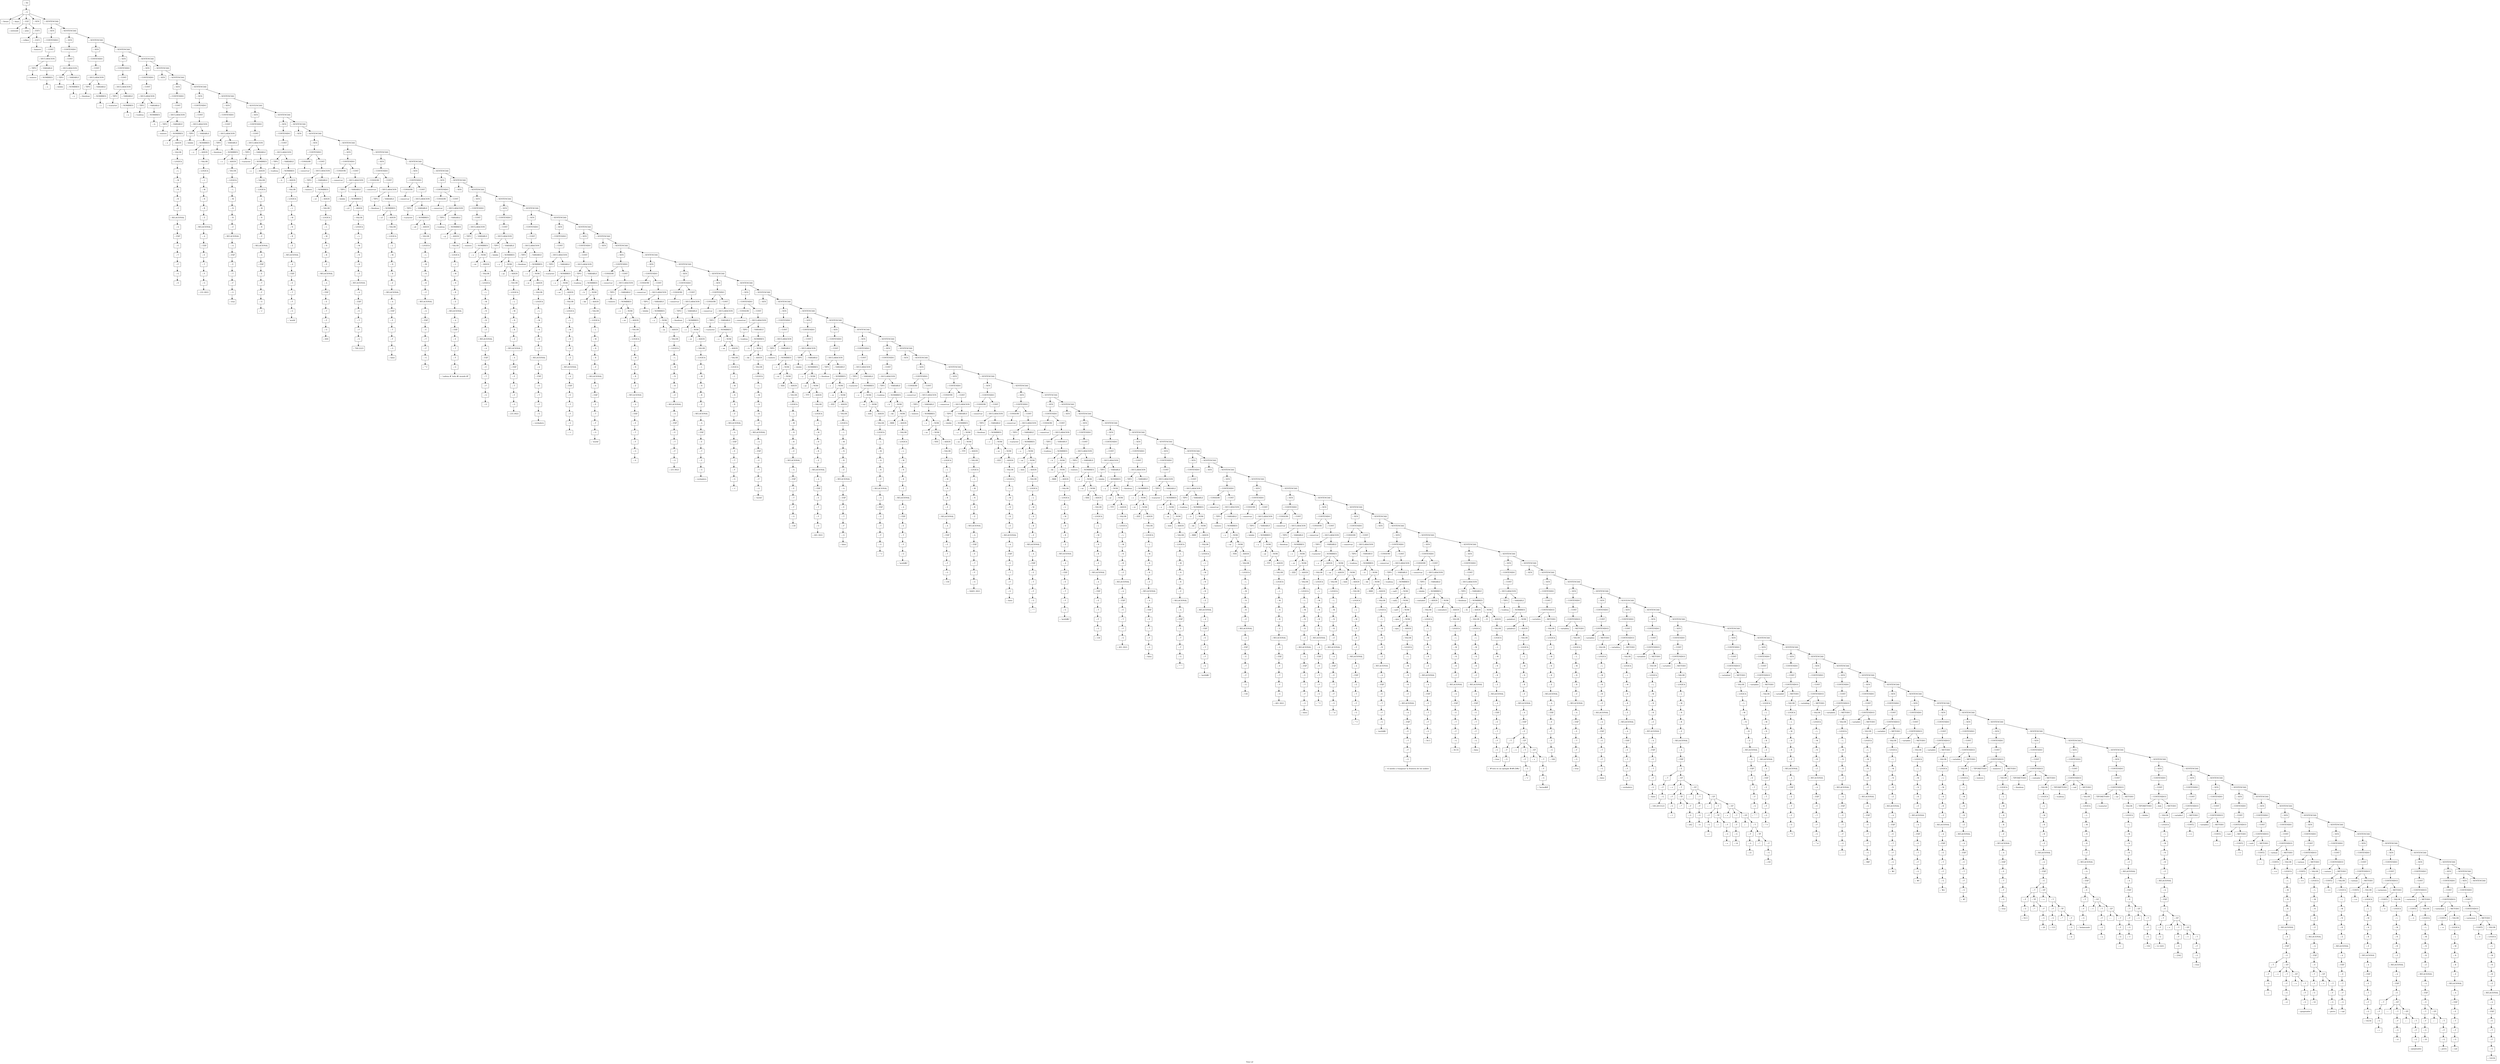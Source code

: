 digraph G { 
 label= "Tree LZ "node [shape=record]; 
 subgraph g {nodo1[label= "
 :: Ini"]; 
nodo1->nodo2;
nodo2[label= "
 :: S"]; 
nodo2->nodo3;
nodo2->nodo4;
nodo2->nodo5;
nodo2->nodo12;
nodo2->nodo13;
nodo3[label= "
 :: lienzo"]; 
nodo4[label= "
 :: kaya"]; 
nodo5[label= "
 :: EXT"]; 
nodo5->nodo6;
nodo5->nodo7;
nodo5->nodo8;
nodo6[label= "
 :: extiende"]; 
nodo7[label= "
 :: ashe"]; 
nodo8[label= "
 :: EXT1"]; 
nodo8->nodo9;
nodo8->nodo10;
nodo9[label= "
 :: velkoz"]; 
nodo10[label= "
 :: EXT1"]; 
nodo10->nodo11;
nodo11[label= "
 :: homero"]; 
nodo12[label= "
 :: SEN"]; 
nodo13[label= "
 :: SENTENCIAS"]; 
nodo13->nodo14;
nodo13->nodo15;
nodo14[label= "
 :: SEN"]; 
nodo14->nodo16;
nodo16[label= "
 :: CONTENIDO"]; 
nodo16->nodo17;
nodo17[label= "
 :: CONT"]; 
nodo17->nodo18;
nodo18[label= "
 :: DECLARACION"]; 
nodo18->nodo19;
nodo18->nodo21;
nodo19[label= "
 :: TIPO"]; 
nodo19->nodo20;
nodo20[label= "
 :: tentero"]; 
nodo21[label= "
 :: VARIABLE"]; 
nodo21->nodo22;
nodo22[label= "
 :: NOMBRES"]; 
nodo22->nodo23;
nodo23[label= "
 :: x"]; 
nodo15[label= "
 :: SENTENCIAS"]; 
nodo15->nodo24;
nodo15->nodo25;
nodo24[label= "
 :: SEN"]; 
nodo24->nodo26;
nodo26[label= "
 :: CONTENIDO"]; 
nodo26->nodo27;
nodo27[label= "
 :: CONT"]; 
nodo27->nodo28;
nodo28[label= "
 :: DECLARACION"]; 
nodo28->nodo29;
nodo28->nodo31;
nodo29[label= "
 :: TIPO"]; 
nodo29->nodo30;
nodo30[label= "
 :: tdoble"]; 
nodo31[label= "
 :: VARIABLE"]; 
nodo31->nodo32;
nodo32[label= "
 :: NOMBRES"]; 
nodo32->nodo33;
nodo33[label= "
 :: y"]; 
nodo25[label= "
 :: SENTENCIAS"]; 
nodo25->nodo34;
nodo25->nodo35;
nodo34[label= "
 :: SEN"]; 
nodo34->nodo36;
nodo36[label= "
 :: CONTENIDO"]; 
nodo36->nodo37;
nodo37[label= "
 :: CONT"]; 
nodo37->nodo38;
nodo38[label= "
 :: DECLARACION"]; 
nodo38->nodo39;
nodo38->nodo41;
nodo39[label= "
 :: TIPO"]; 
nodo39->nodo40;
nodo40[label= "
 :: tboolean"]; 
nodo41[label= "
 :: VARIABLE"]; 
nodo41->nodo42;
nodo42[label= "
 :: NOMBRES"]; 
nodo42->nodo43;
nodo43[label= "
 :: z"]; 
nodo35[label= "
 :: SENTENCIAS"]; 
nodo35->nodo44;
nodo35->nodo45;
nodo44[label= "
 :: SEN"]; 
nodo44->nodo46;
nodo46[label= "
 :: CONTENIDO"]; 
nodo46->nodo47;
nodo47[label= "
 :: CONT"]; 
nodo47->nodo48;
nodo48[label= "
 :: DECLARACION"]; 
nodo48->nodo49;
nodo48->nodo51;
nodo49[label= "
 :: TIPO"]; 
nodo49->nodo50;
nodo50[label= "
 :: tcaracter"]; 
nodo51[label= "
 :: VARIABLE"]; 
nodo51->nodo52;
nodo52[label= "
 :: NOMBRES"]; 
nodo52->nodo53;
nodo53[label= "
 :: a"]; 
nodo45[label= "
 :: SENTENCIAS"]; 
nodo45->nodo54;
nodo45->nodo55;
nodo54[label= "
 :: SEN"]; 
nodo54->nodo56;
nodo56[label= "
 :: CONTENIDO"]; 
nodo56->nodo57;
nodo57[label= "
 :: CONT"]; 
nodo57->nodo58;
nodo58[label= "
 :: DECLARACION"]; 
nodo58->nodo59;
nodo58->nodo61;
nodo59[label= "
 :: TIPO"]; 
nodo59->nodo60;
nodo60[label= "
 :: tcadena"]; 
nodo61[label= "
 :: VARIABLE"]; 
nodo61->nodo62;
nodo62[label= "
 :: NOMBRES"]; 
nodo62->nodo63;
nodo63[label= "
 :: b"]; 
nodo55[label= "
 :: SENTENCIAS"]; 
nodo55->nodo64;
nodo55->nodo65;
nodo64[label= "
 :: SEN"]; 
nodo65[label= "
 :: SENTENCIAS"]; 
nodo65->nodo66;
nodo65->nodo67;
nodo66[label= "
 :: SEN"]; 
nodo66->nodo68;
nodo68[label= "
 :: CONTENIDO"]; 
nodo68->nodo69;
nodo69[label= "
 :: CONT"]; 
nodo69->nodo70;
nodo70[label= "
 :: DECLARACION"]; 
nodo70->nodo71;
nodo70->nodo73;
nodo71[label= "
 :: TIPO"]; 
nodo71->nodo72;
nodo72[label= "
 :: tentero"]; 
nodo73[label= "
 :: VARIABLE"]; 
nodo73->nodo74;
nodo74[label= "
 :: NOMBRES"]; 
nodo74->nodo75;
nodo74->nodo76;
nodo75[label= "
 :: x"]; 
nodo76[label= "
 :: ASIGN"]; 
nodo76->nodo77;
nodo77[label= "
 :: VALOR"]; 
nodo77->nodo78;
nodo78[label= "
 :: LOGICA"]; 
nodo78->nodo79;
nodo79[label= "
 :: L"]; 
nodo79->nodo80;
nodo80[label= "
 :: M"]; 
nodo80->nodo81;
nodo81[label= "
 :: N"]; 
nodo81->nodo82;
nodo82[label= "
 :: R"]; 
nodo82->nodo83;
nodo83[label= "
 :: Z"]; 
nodo83->nodo84;
nodo84[label= "
 :: RELACIONAL"]; 
nodo84->nodo85;
nodo85[label= "
 :: A"]; 
nodo85->nodo86;
nodo86[label= "
 :: EXP"]; 
nodo86->nodo87;
nodo87[label= "
 :: E"]; 
nodo87->nodo88;
nodo88[label= "
 :: T"]; 
nodo88->nodo89;
nodo89[label= "
 :: F"]; 
nodo89->nodo90;
nodo90[label= "
 :: G"]; 
nodo90->nodo91;
nodo91[label= "
 :: 0"]; 
nodo67[label= "
 :: SENTENCIAS"]; 
nodo67->nodo92;
nodo67->nodo93;
nodo92[label= "
 :: SEN"]; 
nodo92->nodo94;
nodo94[label= "
 :: CONTENIDO"]; 
nodo94->nodo95;
nodo95[label= "
 :: CONT"]; 
nodo95->nodo96;
nodo96[label= "
 :: DECLARACION"]; 
nodo96->nodo97;
nodo96->nodo99;
nodo97[label= "
 :: TIPO"]; 
nodo97->nodo98;
nodo98[label= "
 :: tdoble"]; 
nodo99[label= "
 :: VARIABLE"]; 
nodo99->nodo100;
nodo100[label= "
 :: NOMBRES"]; 
nodo100->nodo101;
nodo100->nodo102;
nodo101[label= "
 :: y"]; 
nodo102[label= "
 :: ASIGN"]; 
nodo102->nodo103;
nodo103[label= "
 :: VALOR"]; 
nodo103->nodo104;
nodo104[label= "
 :: LOGICA"]; 
nodo104->nodo105;
nodo105[label= "
 :: L"]; 
nodo105->nodo106;
nodo106[label= "
 :: M"]; 
nodo106->nodo107;
nodo107[label= "
 :: N"]; 
nodo107->nodo108;
nodo108[label= "
 :: R"]; 
nodo108->nodo109;
nodo109[label= "
 :: Z"]; 
nodo109->nodo110;
nodo110[label= "
 :: RELACIONAL"]; 
nodo110->nodo111;
nodo111[label= "
 :: A"]; 
nodo111->nodo112;
nodo112[label= "
 :: EXP"]; 
nodo112->nodo113;
nodo113[label= "
 :: E"]; 
nodo113->nodo114;
nodo114[label= "
 :: T"]; 
nodo114->nodo115;
nodo115[label= "
 :: F"]; 
nodo115->nodo116;
nodo116[label= "
 :: G"]; 
nodo116->nodo117;
nodo117[label= "
 :: 231.0021"]; 
nodo93[label= "
 :: SENTENCIAS"]; 
nodo93->nodo118;
nodo93->nodo119;
nodo118[label= "
 :: SEN"]; 
nodo118->nodo120;
nodo120[label= "
 :: CONTENIDO"]; 
nodo120->nodo121;
nodo121[label= "
 :: CONT"]; 
nodo121->nodo122;
nodo122[label= "
 :: DECLARACION"]; 
nodo122->nodo123;
nodo122->nodo125;
nodo123[label= "
 :: TIPO"]; 
nodo123->nodo124;
nodo124[label= "
 :: tboolean"]; 
nodo125[label= "
 :: VARIABLE"]; 
nodo125->nodo126;
nodo126[label= "
 :: NOMBRES"]; 
nodo126->nodo127;
nodo126->nodo128;
nodo127[label= "
 :: z"]; 
nodo128[label= "
 :: ASIGN"]; 
nodo128->nodo129;
nodo129[label= "
 :: VALOR"]; 
nodo129->nodo130;
nodo130[label= "
 :: LOGICA"]; 
nodo130->nodo131;
nodo131[label= "
 :: L"]; 
nodo131->nodo132;
nodo132[label= "
 :: M"]; 
nodo132->nodo133;
nodo133[label= "
 :: N"]; 
nodo133->nodo134;
nodo134[label= "
 :: R"]; 
nodo134->nodo135;
nodo135[label= "
 :: Z"]; 
nodo135->nodo136;
nodo136[label= "
 :: RELACIONAL"]; 
nodo136->nodo137;
nodo137[label= "
 :: A"]; 
nodo137->nodo138;
nodo138[label= "
 :: EXP"]; 
nodo138->nodo139;
nodo139[label= "
 :: E"]; 
nodo139->nodo140;
nodo140[label= "
 :: T"]; 
nodo140->nodo141;
nodo141[label= "
 :: F"]; 
nodo141->nodo142;
nodo142[label= "
 :: G"]; 
nodo142->nodo143;
nodo143[label= "
 :: true"]; 
nodo119[label= "
 :: SENTENCIAS"]; 
nodo119->nodo144;
nodo119->nodo145;
nodo144[label= "
 :: SEN"]; 
nodo144->nodo146;
nodo146[label= "
 :: CONTENIDO"]; 
nodo146->nodo147;
nodo147[label= "
 :: CONT"]; 
nodo147->nodo148;
nodo148[label= "
 :: DECLARACION"]; 
nodo148->nodo149;
nodo148->nodo151;
nodo149[label= "
 :: TIPO"]; 
nodo149->nodo150;
nodo150[label= "
 :: tcaracter"]; 
nodo151[label= "
 :: VARIABLE"]; 
nodo151->nodo152;
nodo152[label= "
 :: NOMBRES"]; 
nodo152->nodo153;
nodo152->nodo154;
nodo153[label= "
 :: a"]; 
nodo154[label= "
 :: ASIGN"]; 
nodo154->nodo155;
nodo155[label= "
 :: VALOR"]; 
nodo155->nodo156;
nodo156[label= "
 :: LOGICA"]; 
nodo156->nodo157;
nodo157[label= "
 :: L"]; 
nodo157->nodo158;
nodo158[label= "
 :: M"]; 
nodo158->nodo159;
nodo159[label= "
 :: N"]; 
nodo159->nodo160;
nodo160[label= "
 :: R"]; 
nodo160->nodo161;
nodo161[label= "
 :: Z"]; 
nodo161->nodo162;
nodo162[label= "
 :: RELACIONAL"]; 
nodo162->nodo163;
nodo163[label= "
 :: A"]; 
nodo163->nodo164;
nodo164[label= "
 :: EXP"]; 
nodo164->nodo165;
nodo165[label= "
 :: E"]; 
nodo165->nodo166;
nodo166[label= "
 :: T"]; 
nodo166->nodo167;
nodo167[label= "
 :: F"]; 
nodo167->nodo168;
nodo168[label= "
 :: G"]; 
nodo168->nodo169;
nodo169[label= "
 :: 'c'"]; 
nodo145[label= "
 :: SENTENCIAS"]; 
nodo145->nodo170;
nodo145->nodo171;
nodo170[label= "
 :: SEN"]; 
nodo170->nodo172;
nodo172[label= "
 :: CONTENIDO"]; 
nodo172->nodo173;
nodo173[label= "
 :: CONT"]; 
nodo173->nodo174;
nodo174[label= "
 :: DECLARACION"]; 
nodo174->nodo175;
nodo174->nodo177;
nodo175[label= "
 :: TIPO"]; 
nodo175->nodo176;
nodo176[label= "
 :: tcadena"]; 
nodo177[label= "
 :: VARIABLE"]; 
nodo177->nodo178;
nodo178[label= "
 :: NOMBRES"]; 
nodo178->nodo179;
nodo178->nodo180;
nodo179[label= "
 :: b"]; 
nodo180[label= "
 :: ASIGN"]; 
nodo180->nodo181;
nodo181[label= "
 :: VALOR"]; 
nodo181->nodo182;
nodo182[label= "
 :: LOGICA"]; 
nodo182->nodo183;
nodo183[label= "
 :: L"]; 
nodo183->nodo184;
nodo184[label= "
 :: M"]; 
nodo184->nodo185;
nodo185[label= "
 :: N"]; 
nodo185->nodo186;
nodo186[label= "
 :: R"]; 
nodo186->nodo187;
nodo187[label= "
 :: Z"]; 
nodo187->nodo188;
nodo188[label= "
 :: RELACIONAL"]; 
nodo188->nodo189;
nodo189[label= "
 :: A"]; 
nodo189->nodo190;
nodo190[label= "
 :: EXP"]; 
nodo190->nodo191;
nodo191[label= "
 :: E"]; 
nodo191->nodo192;
nodo192[label= "
 :: T"]; 
nodo192->nodo193;
nodo193[label= "
 :: F"]; 
nodo193->nodo194;
nodo194[label= "
 :: G"]; 
nodo194->nodo195;
nodo195[label= "
 :: 'world'"]; 
nodo171[label= "
 :: SENTENCIAS"]; 
nodo171->nodo196;
nodo171->nodo197;
nodo196[label= "
 :: SEN"]; 
nodo197[label= "
 :: SENTENCIAS"]; 
nodo197->nodo198;
nodo197->nodo199;
nodo198[label= "
 :: SEN"]; 
nodo198->nodo200;
nodo200[label= "
 :: CONTENIDO"]; 
nodo200->nodo201;
nodo200->nodo203;
nodo201[label= "
 :: CONSERV"]; 
nodo201->nodo202;
nodo202[label= "
 :: conservar"]; 
nodo203[label= "
 :: CONT"]; 
nodo203->nodo204;
nodo204[label= "
 :: DECLARACION"]; 
nodo204->nodo205;
nodo204->nodo207;
nodo205[label= "
 :: TIPO"]; 
nodo205->nodo206;
nodo206[label= "
 :: tentero"]; 
nodo207[label= "
 :: VARIABLE"]; 
nodo207->nodo208;
nodo208[label= "
 :: NOMBRES"]; 
nodo208->nodo209;
nodo208->nodo210;
nodo209[label= "
 :: x1"]; 
nodo210[label= "
 :: ASIGN"]; 
nodo210->nodo211;
nodo211[label= "
 :: VALOR"]; 
nodo211->nodo212;
nodo212[label= "
 :: LOGICA"]; 
nodo212->nodo213;
nodo213[label= "
 :: L"]; 
nodo213->nodo214;
nodo214[label= "
 :: M"]; 
nodo214->nodo215;
nodo215[label= "
 :: N"]; 
nodo215->nodo216;
nodo216[label= "
 :: R"]; 
nodo216->nodo217;
nodo217[label= "
 :: Z"]; 
nodo217->nodo218;
nodo218[label= "
 :: RELACIONAL"]; 
nodo218->nodo219;
nodo219[label= "
 :: A"]; 
nodo219->nodo220;
nodo220[label= "
 :: EXP"]; 
nodo220->nodo221;
nodo221[label= "
 :: E"]; 
nodo221->nodo222;
nodo222[label= "
 :: T"]; 
nodo222->nodo223;
nodo223[label= "
 :: F"]; 
nodo223->nodo224;
nodo224[label= "
 :: G"]; 
nodo224->nodo225;
nodo225[label= "
 :: 600"]; 
nodo199[label= "
 :: SENTENCIAS"]; 
nodo199->nodo226;
nodo199->nodo227;
nodo226[label= "
 :: SEN"]; 
nodo226->nodo228;
nodo228[label= "
 :: CONTENIDO"]; 
nodo228->nodo229;
nodo228->nodo231;
nodo229[label= "
 :: CONSERV"]; 
nodo229->nodo230;
nodo230[label= "
 :: conservar"]; 
nodo231[label= "
 :: CONT"]; 
nodo231->nodo232;
nodo232[label= "
 :: DECLARACION"]; 
nodo232->nodo233;
nodo232->nodo235;
nodo233[label= "
 :: TIPO"]; 
nodo233->nodo234;
nodo234[label= "
 :: tdoble"]; 
nodo235[label= "
 :: VARIABLE"]; 
nodo235->nodo236;
nodo236[label= "
 :: NOMBRES"]; 
nodo236->nodo237;
nodo236->nodo238;
nodo237[label= "
 :: y2"]; 
nodo238[label= "
 :: ASIGN"]; 
nodo238->nodo239;
nodo239[label= "
 :: VALOR"]; 
nodo239->nodo240;
nodo240[label= "
 :: LOGICA"]; 
nodo240->nodo241;
nodo241[label= "
 :: L"]; 
nodo241->nodo242;
nodo242[label= "
 :: M"]; 
nodo242->nodo243;
nodo243[label= "
 :: N"]; 
nodo243->nodo244;
nodo244[label= "
 :: R"]; 
nodo244->nodo245;
nodo245[label= "
 :: Z"]; 
nodo245->nodo246;
nodo246[label= "
 :: RELACIONAL"]; 
nodo246->nodo247;
nodo247[label= "
 :: A"]; 
nodo247->nodo248;
nodo248[label= "
 :: EXP"]; 
nodo248->nodo249;
nodo249[label= "
 :: E"]; 
nodo249->nodo250;
nodo250[label= "
 :: T"]; 
nodo250->nodo251;
nodo251[label= "
 :: F"]; 
nodo251->nodo252;
nodo252[label= "
 :: G"]; 
nodo252->nodo253;
nodo253[label= "
 :: 700.2223"]; 
nodo227[label= "
 :: SENTENCIAS"]; 
nodo227->nodo254;
nodo227->nodo255;
nodo254[label= "
 :: SEN"]; 
nodo254->nodo256;
nodo256[label= "
 :: CONTENIDO"]; 
nodo256->nodo257;
nodo256->nodo259;
nodo257[label= "
 :: CONSERV"]; 
nodo257->nodo258;
nodo258[label= "
 :: conservar"]; 
nodo259[label= "
 :: CONT"]; 
nodo259->nodo260;
nodo260[label= "
 :: DECLARACION"]; 
nodo260->nodo261;
nodo260->nodo263;
nodo261[label= "
 :: TIPO"]; 
nodo261->nodo262;
nodo262[label= "
 :: tboolean"]; 
nodo263[label= "
 :: VARIABLE"]; 
nodo263->nodo264;
nodo264[label= "
 :: NOMBRES"]; 
nodo264->nodo265;
nodo264->nodo266;
nodo265[label= "
 :: z3"]; 
nodo266[label= "
 :: ASIGN"]; 
nodo266->nodo267;
nodo267[label= "
 :: VALOR"]; 
nodo267->nodo268;
nodo268[label= "
 :: LOGICA"]; 
nodo268->nodo269;
nodo269[label= "
 :: L"]; 
nodo269->nodo270;
nodo270[label= "
 :: M"]; 
nodo270->nodo271;
nodo271[label= "
 :: N"]; 
nodo271->nodo272;
nodo272[label= "
 :: R"]; 
nodo272->nodo273;
nodo273[label= "
 :: Z"]; 
nodo273->nodo274;
nodo274[label= "
 :: RELACIONAL"]; 
nodo274->nodo275;
nodo275[label= "
 :: A"]; 
nodo275->nodo276;
nodo276[label= "
 :: EXP"]; 
nodo276->nodo277;
nodo277[label= "
 :: E"]; 
nodo277->nodo278;
nodo278[label= "
 :: T"]; 
nodo278->nodo279;
nodo279[label= "
 :: F"]; 
nodo279->nodo280;
nodo280[label= "
 :: G"]; 
nodo280->nodo281;
nodo281[label= "
 :: false"]; 
nodo255[label= "
 :: SENTENCIAS"]; 
nodo255->nodo282;
nodo255->nodo283;
nodo282[label= "
 :: SEN"]; 
nodo282->nodo284;
nodo284[label= "
 :: CONTENIDO"]; 
nodo284->nodo285;
nodo284->nodo287;
nodo285[label= "
 :: CONSERV"]; 
nodo285->nodo286;
nodo286[label= "
 :: conservar"]; 
nodo287[label= "
 :: CONT"]; 
nodo287->nodo288;
nodo288[label= "
 :: DECLARACION"]; 
nodo288->nodo289;
nodo288->nodo291;
nodo289[label= "
 :: TIPO"]; 
nodo289->nodo290;
nodo290[label= "
 :: tcaracter"]; 
nodo291[label= "
 :: VARIABLE"]; 
nodo291->nodo292;
nodo292[label= "
 :: NOMBRES"]; 
nodo292->nodo293;
nodo292->nodo294;
nodo293[label= "
 :: a4"]; 
nodo294[label= "
 :: ASIGN"]; 
nodo294->nodo295;
nodo295[label= "
 :: VALOR"]; 
nodo295->nodo296;
nodo296[label= "
 :: LOGICA"]; 
nodo296->nodo297;
nodo297[label= "
 :: L"]; 
nodo297->nodo298;
nodo298[label= "
 :: M"]; 
nodo298->nodo299;
nodo299[label= "
 :: N"]; 
nodo299->nodo300;
nodo300[label= "
 :: R"]; 
nodo300->nodo301;
nodo301[label= "
 :: Z"]; 
nodo301->nodo302;
nodo302[label= "
 :: RELACIONAL"]; 
nodo302->nodo303;
nodo303[label= "
 :: A"]; 
nodo303->nodo304;
nodo304[label= "
 :: EXP"]; 
nodo304->nodo305;
nodo305[label= "
 :: E"]; 
nodo305->nodo306;
nodo306[label= "
 :: T"]; 
nodo306->nodo307;
nodo307[label= "
 :: F"]; 
nodo307->nodo308;
nodo308[label= "
 :: G"]; 
nodo308->nodo309;
nodo309[label= "
 :: '^t'"]; 
nodo283[label= "
 :: SENTENCIAS"]; 
nodo283->nodo310;
nodo283->nodo311;
nodo310[label= "
 :: SEN"]; 
nodo310->nodo312;
nodo312[label= "
 :: CONTENIDO"]; 
nodo312->nodo313;
nodo312->nodo315;
nodo313[label= "
 :: CONSERV"]; 
nodo313->nodo314;
nodo314[label= "
 :: conservar"]; 
nodo315[label= "
 :: CONT"]; 
nodo315->nodo316;
nodo316[label= "
 :: DECLARACION"]; 
nodo316->nodo317;
nodo316->nodo319;
nodo317[label= "
 :: TIPO"]; 
nodo317->nodo318;
nodo318[label= "
 :: tcadena"]; 
nodo319[label= "
 :: VARIABLE"]; 
nodo319->nodo320;
nodo320[label= "
 :: NOMBRES"]; 
nodo320->nodo321;
nodo320->nodo322;
nodo321[label= "
 :: g"]; 
nodo322[label= "
 :: ASIGN"]; 
nodo322->nodo323;
nodo323[label= "
 :: VALOR"]; 
nodo323->nodo324;
nodo324[label= "
 :: LOGICA"]; 
nodo324->nodo325;
nodo325[label= "
 :: L"]; 
nodo325->nodo326;
nodo326[label= "
 :: M"]; 
nodo326->nodo327;
nodo327[label= "
 :: N"]; 
nodo327->nodo328;
nodo328[label= "
 :: R"]; 
nodo328->nodo329;
nodo329[label= "
 :: Z"]; 
nodo329->nodo330;
nodo330[label= "
 :: RELACIONAL"]; 
nodo330->nodo331;
nodo331[label= "
 :: A"]; 
nodo331->nodo332;
nodo332[label= "
 :: EXP"]; 
nodo332->nodo333;
nodo333[label= "
 :: E"]; 
nodo333->nodo334;
nodo334[label= "
 :: T"]; 
nodo334->nodo335;
nodo335[label= "
 :: F"]; 
nodo335->nodo336;
nodo336[label= "
 :: G"]; 
nodo336->nodo337;
nodo337[label= "
 :: 'cadena #' hola #t mundo #''"]; 
nodo311[label= "
 :: SENTENCIAS"]; 
nodo311->nodo338;
nodo311->nodo339;
nodo338[label= "
 :: SEN"]; 
nodo339[label= "
 :: SENTENCIAS"]; 
nodo339->nodo340;
nodo339->nodo341;
nodo340[label= "
 :: SEN"]; 
nodo340->nodo342;
nodo342[label= "
 :: CONTENIDO"]; 
nodo342->nodo343;
nodo343[label= "
 :: CONT"]; 
nodo343->nodo344;
nodo344[label= "
 :: DECLARACION"]; 
nodo344->nodo345;
nodo344->nodo347;
nodo345[label= "
 :: TIPO"]; 
nodo345->nodo346;
nodo346[label= "
 :: tentero"]; 
nodo347[label= "
 :: VARIABLE"]; 
nodo347->nodo348;
nodo348[label= "
 :: NOMBRES"]; 
nodo348->nodo349;
nodo348->nodo350;
nodo349[label= "
 :: x"]; 
nodo350[label= "
 :: NOM"]; 
nodo350->nodo351;
nodo350->nodo352;
nodo351[label= "
 :: xx"]; 
nodo352[label= "
 :: ASIGN"]; 
nodo352->nodo353;
nodo353[label= "
 :: VALOR"]; 
nodo353->nodo354;
nodo354[label= "
 :: LOGICA"]; 
nodo354->nodo355;
nodo355[label= "
 :: L"]; 
nodo355->nodo356;
nodo356[label= "
 :: M"]; 
nodo356->nodo357;
nodo357[label= "
 :: N"]; 
nodo357->nodo358;
nodo358[label= "
 :: R"]; 
nodo358->nodo359;
nodo359[label= "
 :: Z"]; 
nodo359->nodo360;
nodo360[label= "
 :: RELACIONAL"]; 
nodo360->nodo361;
nodo361[label= "
 :: A"]; 
nodo361->nodo362;
nodo362[label= "
 :: EXP"]; 
nodo362->nodo363;
nodo363[label= "
 :: E"]; 
nodo363->nodo364;
nodo364[label= "
 :: T"]; 
nodo364->nodo365;
nodo365[label= "
 :: F"]; 
nodo365->nodo366;
nodo366[label= "
 :: G"]; 
nodo366->nodo367;
nodo367[label= "
 :: 0"]; 
nodo341[label= "
 :: SENTENCIAS"]; 
nodo341->nodo368;
nodo341->nodo369;
nodo368[label= "
 :: SEN"]; 
nodo368->nodo370;
nodo370[label= "
 :: CONTENIDO"]; 
nodo370->nodo371;
nodo371[label= "
 :: CONT"]; 
nodo371->nodo372;
nodo372[label= "
 :: DECLARACION"]; 
nodo372->nodo373;
nodo372->nodo375;
nodo373[label= "
 :: TIPO"]; 
nodo373->nodo374;
nodo374[label= "
 :: tdoble"]; 
nodo375[label= "
 :: VARIABLE"]; 
nodo375->nodo376;
nodo376[label= "
 :: NOMBRES"]; 
nodo376->nodo377;
nodo376->nodo378;
nodo377[label= "
 :: y"]; 
nodo378[label= "
 :: NOM"]; 
nodo378->nodo379;
nodo378->nodo380;
nodo379[label= "
 :: yy"]; 
nodo380[label= "
 :: ASIGN"]; 
nodo380->nodo381;
nodo381[label= "
 :: VALOR"]; 
nodo381->nodo382;
nodo382[label= "
 :: LOGICA"]; 
nodo382->nodo383;
nodo383[label= "
 :: L"]; 
nodo383->nodo384;
nodo384[label= "
 :: M"]; 
nodo384->nodo385;
nodo385[label= "
 :: N"]; 
nodo385->nodo386;
nodo386[label= "
 :: R"]; 
nodo386->nodo387;
nodo387[label= "
 :: Z"]; 
nodo387->nodo388;
nodo388[label= "
 :: RELACIONAL"]; 
nodo388->nodo389;
nodo389[label= "
 :: A"]; 
nodo389->nodo390;
nodo390[label= "
 :: EXP"]; 
nodo390->nodo391;
nodo391[label= "
 :: E"]; 
nodo391->nodo392;
nodo392[label= "
 :: T"]; 
nodo392->nodo393;
nodo393[label= "
 :: F"]; 
nodo393->nodo394;
nodo394[label= "
 :: G"]; 
nodo394->nodo395;
nodo395[label= "
 :: 231.0021"]; 
nodo369[label= "
 :: SENTENCIAS"]; 
nodo369->nodo396;
nodo369->nodo397;
nodo396[label= "
 :: SEN"]; 
nodo396->nodo398;
nodo398[label= "
 :: CONTENIDO"]; 
nodo398->nodo399;
nodo399[label= "
 :: CONT"]; 
nodo399->nodo400;
nodo400[label= "
 :: DECLARACION"]; 
nodo400->nodo401;
nodo400->nodo403;
nodo401[label= "
 :: TIPO"]; 
nodo401->nodo402;
nodo402[label= "
 :: tboolean"]; 
nodo403[label= "
 :: VARIABLE"]; 
nodo403->nodo404;
nodo404[label= "
 :: NOMBRES"]; 
nodo404->nodo405;
nodo404->nodo406;
nodo405[label= "
 :: z"]; 
nodo406[label= "
 :: NOM"]; 
nodo406->nodo407;
nodo406->nodo408;
nodo407[label= "
 :: zz"]; 
nodo408[label= "
 :: ASIGN"]; 
nodo408->nodo409;
nodo409[label= "
 :: VALOR"]; 
nodo409->nodo410;
nodo410[label= "
 :: LOGICA"]; 
nodo410->nodo411;
nodo411[label= "
 :: L"]; 
nodo411->nodo412;
nodo412[label= "
 :: M"]; 
nodo412->nodo413;
nodo413[label= "
 :: N"]; 
nodo413->nodo414;
nodo414[label= "
 :: R"]; 
nodo414->nodo415;
nodo415[label= "
 :: Z"]; 
nodo415->nodo416;
nodo416[label= "
 :: RELACIONAL"]; 
nodo416->nodo417;
nodo417[label= "
 :: A"]; 
nodo417->nodo418;
nodo418[label= "
 :: EXP"]; 
nodo418->nodo419;
nodo419[label= "
 :: E"]; 
nodo419->nodo420;
nodo420[label= "
 :: T"]; 
nodo420->nodo421;
nodo421[label= "
 :: F"]; 
nodo421->nodo422;
nodo422[label= "
 :: G"]; 
nodo422->nodo423;
nodo423[label= "
 :: verdadero"]; 
nodo397[label= "
 :: SENTENCIAS"]; 
nodo397->nodo424;
nodo397->nodo425;
nodo424[label= "
 :: SEN"]; 
nodo424->nodo426;
nodo426[label= "
 :: CONTENIDO"]; 
nodo426->nodo427;
nodo427[label= "
 :: CONT"]; 
nodo427->nodo428;
nodo428[label= "
 :: DECLARACION"]; 
nodo428->nodo429;
nodo428->nodo431;
nodo429[label= "
 :: TIPO"]; 
nodo429->nodo430;
nodo430[label= "
 :: tcaracter"]; 
nodo431[label= "
 :: VARIABLE"]; 
nodo431->nodo432;
nodo432[label= "
 :: NOMBRES"]; 
nodo432->nodo433;
nodo432->nodo434;
nodo433[label= "
 :: a"]; 
nodo434[label= "
 :: NOM"]; 
nodo434->nodo435;
nodo434->nodo436;
nodo435[label= "
 :: aa"]; 
nodo436[label= "
 :: ASIGN"]; 
nodo436->nodo437;
nodo437[label= "
 :: VALOR"]; 
nodo437->nodo438;
nodo438[label= "
 :: LOGICA"]; 
nodo438->nodo439;
nodo439[label= "
 :: L"]; 
nodo439->nodo440;
nodo440[label= "
 :: M"]; 
nodo440->nodo441;
nodo441[label= "
 :: N"]; 
nodo441->nodo442;
nodo442[label= "
 :: R"]; 
nodo442->nodo443;
nodo443[label= "
 :: Z"]; 
nodo443->nodo444;
nodo444[label= "
 :: RELACIONAL"]; 
nodo444->nodo445;
nodo445[label= "
 :: A"]; 
nodo445->nodo446;
nodo446[label= "
 :: EXP"]; 
nodo446->nodo447;
nodo447[label= "
 :: E"]; 
nodo447->nodo448;
nodo448[label= "
 :: T"]; 
nodo448->nodo449;
nodo449[label= "
 :: F"]; 
nodo449->nodo450;
nodo450[label= "
 :: G"]; 
nodo450->nodo451;
nodo451[label= "
 :: 'c'"]; 
nodo425[label= "
 :: SENTENCIAS"]; 
nodo425->nodo452;
nodo425->nodo453;
nodo452[label= "
 :: SEN"]; 
nodo452->nodo454;
nodo454[label= "
 :: CONTENIDO"]; 
nodo454->nodo455;
nodo455[label= "
 :: CONT"]; 
nodo455->nodo456;
nodo456[label= "
 :: DECLARACION"]; 
nodo456->nodo457;
nodo456->nodo459;
nodo457[label= "
 :: TIPO"]; 
nodo457->nodo458;
nodo458[label= "
 :: tcadena"]; 
nodo459[label= "
 :: VARIABLE"]; 
nodo459->nodo460;
nodo460[label= "
 :: NOMBRES"]; 
nodo460->nodo461;
nodo460->nodo462;
nodo461[label= "
 :: b"]; 
nodo462[label= "
 :: NOM"]; 
nodo462->nodo463;
nodo462->nodo464;
nodo463[label= "
 :: bb"]; 
nodo464[label= "
 :: ASIGN"]; 
nodo464->nodo465;
nodo465[label= "
 :: VALOR"]; 
nodo465->nodo466;
nodo466[label= "
 :: LOGICA"]; 
nodo466->nodo467;
nodo467[label= "
 :: L"]; 
nodo467->nodo468;
nodo468[label= "
 :: M"]; 
nodo468->nodo469;
nodo469[label= "
 :: N"]; 
nodo469->nodo470;
nodo470[label= "
 :: R"]; 
nodo470->nodo471;
nodo471[label= "
 :: Z"]; 
nodo471->nodo472;
nodo472[label= "
 :: RELACIONAL"]; 
nodo472->nodo473;
nodo473[label= "
 :: A"]; 
nodo473->nodo474;
nodo474[label= "
 :: EXP"]; 
nodo474->nodo475;
nodo475[label= "
 :: E"]; 
nodo475->nodo476;
nodo476[label= "
 :: T"]; 
nodo476->nodo477;
nodo477[label= "
 :: F"]; 
nodo477->nodo478;
nodo478[label= "
 :: G"]; 
nodo478->nodo479;
nodo479[label= "
 :: 'world'"]; 
nodo453[label= "
 :: SENTENCIAS"]; 
nodo453->nodo480;
nodo453->nodo481;
nodo480[label= "
 :: SEN"]; 
nodo481[label= "
 :: SENTENCIAS"]; 
nodo481->nodo482;
nodo481->nodo483;
nodo482[label= "
 :: SEN"]; 
nodo482->nodo484;
nodo484[label= "
 :: CONTENIDO"]; 
nodo484->nodo485;
nodo484->nodo487;
nodo485[label= "
 :: CONSERV"]; 
nodo485->nodo486;
nodo486[label= "
 :: conservar"]; 
nodo487[label= "
 :: CONT"]; 
nodo487->nodo488;
nodo488[label= "
 :: DECLARACION"]; 
nodo488->nodo489;
nodo488->nodo491;
nodo489[label= "
 :: TIPO"]; 
nodo489->nodo490;
nodo490[label= "
 :: tentero"]; 
nodo491[label= "
 :: VARIABLE"]; 
nodo491->nodo492;
nodo492[label= "
 :: NOMBRES"]; 
nodo492->nodo493;
nodo492->nodo494;
nodo493[label= "
 :: x"]; 
nodo494[label= "
 :: NOM"]; 
nodo494->nodo495;
nodo494->nodo496;
nodo495[label= "
 :: xx"]; 
nodo496[label= "
 :: ASIGN"]; 
nodo496->nodo497;
nodo497[label= "
 :: VALOR"]; 
nodo497->nodo498;
nodo498[label= "
 :: LOGICA"]; 
nodo498->nodo499;
nodo499[label= "
 :: L"]; 
nodo499->nodo500;
nodo500[label= "
 :: M"]; 
nodo500->nodo501;
nodo501[label= "
 :: N"]; 
nodo501->nodo502;
nodo502[label= "
 :: R"]; 
nodo502->nodo503;
nodo503[label= "
 :: Z"]; 
nodo503->nodo504;
nodo504[label= "
 :: RELACIONAL"]; 
nodo504->nodo505;
nodo505[label= "
 :: A"]; 
nodo505->nodo506;
nodo506[label= "
 :: EXP"]; 
nodo506->nodo507;
nodo507[label= "
 :: E"]; 
nodo507->nodo508;
nodo508[label= "
 :: T"]; 
nodo508->nodo509;
nodo509[label= "
 :: F"]; 
nodo509->nodo510;
nodo510[label= "
 :: G"]; 
nodo510->nodo511;
nodo511[label= "
 :: 0"]; 
nodo483[label= "
 :: SENTENCIAS"]; 
nodo483->nodo512;
nodo483->nodo513;
nodo512[label= "
 :: SEN"]; 
nodo512->nodo514;
nodo514[label= "
 :: CONTENIDO"]; 
nodo514->nodo515;
nodo514->nodo517;
nodo515[label= "
 :: CONSERV"]; 
nodo515->nodo516;
nodo516[label= "
 :: conservar"]; 
nodo517[label= "
 :: CONT"]; 
nodo517->nodo518;
nodo518[label= "
 :: DECLARACION"]; 
nodo518->nodo519;
nodo518->nodo521;
nodo519[label= "
 :: TIPO"]; 
nodo519->nodo520;
nodo520[label= "
 :: tdoble"]; 
nodo521[label= "
 :: VARIABLE"]; 
nodo521->nodo522;
nodo522[label= "
 :: NOMBRES"]; 
nodo522->nodo523;
nodo522->nodo524;
nodo523[label= "
 :: y"]; 
nodo524[label= "
 :: NOM"]; 
nodo524->nodo525;
nodo524->nodo526;
nodo525[label= "
 :: yy"]; 
nodo526[label= "
 :: ASIGN"]; 
nodo526->nodo527;
nodo527[label= "
 :: VALOR"]; 
nodo527->nodo528;
nodo528[label= "
 :: LOGICA"]; 
nodo528->nodo529;
nodo529[label= "
 :: L"]; 
nodo529->nodo530;
nodo530[label= "
 :: M"]; 
nodo530->nodo531;
nodo531[label= "
 :: N"]; 
nodo531->nodo532;
nodo532[label= "
 :: R"]; 
nodo532->nodo533;
nodo533[label= "
 :: Z"]; 
nodo533->nodo534;
nodo534[label= "
 :: RELACIONAL"]; 
nodo534->nodo535;
nodo535[label= "
 :: A"]; 
nodo535->nodo536;
nodo536[label= "
 :: EXP"]; 
nodo536->nodo537;
nodo537[label= "
 :: E"]; 
nodo537->nodo538;
nodo538[label= "
 :: T"]; 
nodo538->nodo539;
nodo539[label= "
 :: F"]; 
nodo539->nodo540;
nodo540[label= "
 :: G"]; 
nodo540->nodo541;
nodo541[label= "
 :: 231.0021"]; 
nodo513[label= "
 :: SENTENCIAS"]; 
nodo513->nodo542;
nodo513->nodo543;
nodo542[label= "
 :: SEN"]; 
nodo542->nodo544;
nodo544[label= "
 :: CONTENIDO"]; 
nodo544->nodo545;
nodo544->nodo547;
nodo545[label= "
 :: CONSERV"]; 
nodo545->nodo546;
nodo546[label= "
 :: conservar"]; 
nodo547[label= "
 :: CONT"]; 
nodo547->nodo548;
nodo548[label= "
 :: DECLARACION"]; 
nodo548->nodo549;
nodo548->nodo551;
nodo549[label= "
 :: TIPO"]; 
nodo549->nodo550;
nodo550[label= "
 :: tboolean"]; 
nodo551[label= "
 :: VARIABLE"]; 
nodo551->nodo552;
nodo552[label= "
 :: NOMBRES"]; 
nodo552->nodo553;
nodo552->nodo554;
nodo553[label= "
 :: z"]; 
nodo554[label= "
 :: NOM"]; 
nodo554->nodo555;
nodo554->nodo556;
nodo555[label= "
 :: zz"]; 
nodo556[label= "
 :: ASIGN"]; 
nodo556->nodo557;
nodo557[label= "
 :: VALOR"]; 
nodo557->nodo558;
nodo558[label= "
 :: LOGICA"]; 
nodo558->nodo559;
nodo559[label= "
 :: L"]; 
nodo559->nodo560;
nodo560[label= "
 :: M"]; 
nodo560->nodo561;
nodo561[label= "
 :: N"]; 
nodo561->nodo562;
nodo562[label= "
 :: R"]; 
nodo562->nodo563;
nodo563[label= "
 :: Z"]; 
nodo563->nodo564;
nodo564[label= "
 :: RELACIONAL"]; 
nodo564->nodo565;
nodo565[label= "
 :: A"]; 
nodo565->nodo566;
nodo566[label= "
 :: EXP"]; 
nodo566->nodo567;
nodo567[label= "
 :: E"]; 
nodo567->nodo568;
nodo568[label= "
 :: T"]; 
nodo568->nodo569;
nodo569[label= "
 :: F"]; 
nodo569->nodo570;
nodo570[label= "
 :: G"]; 
nodo570->nodo571;
nodo571[label= "
 :: verdadero"]; 
nodo543[label= "
 :: SENTENCIAS"]; 
nodo543->nodo572;
nodo543->nodo573;
nodo572[label= "
 :: SEN"]; 
nodo572->nodo574;
nodo574[label= "
 :: CONTENIDO"]; 
nodo574->nodo575;
nodo574->nodo577;
nodo575[label= "
 :: CONSERV"]; 
nodo575->nodo576;
nodo576[label= "
 :: conservar"]; 
nodo577[label= "
 :: CONT"]; 
nodo577->nodo578;
nodo578[label= "
 :: DECLARACION"]; 
nodo578->nodo579;
nodo578->nodo581;
nodo579[label= "
 :: TIPO"]; 
nodo579->nodo580;
nodo580[label= "
 :: tcaracter"]; 
nodo581[label= "
 :: VARIABLE"]; 
nodo581->nodo582;
nodo582[label= "
 :: NOMBRES"]; 
nodo582->nodo583;
nodo582->nodo584;
nodo583[label= "
 :: a"]; 
nodo584[label= "
 :: NOM"]; 
nodo584->nodo585;
nodo584->nodo586;
nodo585[label= "
 :: aa"]; 
nodo586[label= "
 :: ASIGN"]; 
nodo586->nodo587;
nodo587[label= "
 :: VALOR"]; 
nodo587->nodo588;
nodo588[label= "
 :: LOGICA"]; 
nodo588->nodo589;
nodo589[label= "
 :: L"]; 
nodo589->nodo590;
nodo590[label= "
 :: M"]; 
nodo590->nodo591;
nodo591[label= "
 :: N"]; 
nodo591->nodo592;
nodo592[label= "
 :: R"]; 
nodo592->nodo593;
nodo593[label= "
 :: Z"]; 
nodo593->nodo594;
nodo594[label= "
 :: RELACIONAL"]; 
nodo594->nodo595;
nodo595[label= "
 :: A"]; 
nodo595->nodo596;
nodo596[label= "
 :: EXP"]; 
nodo596->nodo597;
nodo597[label= "
 :: E"]; 
nodo597->nodo598;
nodo598[label= "
 :: T"]; 
nodo598->nodo599;
nodo599[label= "
 :: F"]; 
nodo599->nodo600;
nodo600[label= "
 :: G"]; 
nodo600->nodo601;
nodo601[label= "
 :: 'c'"]; 
nodo573[label= "
 :: SENTENCIAS"]; 
nodo573->nodo602;
nodo573->nodo603;
nodo602[label= "
 :: SEN"]; 
nodo602->nodo604;
nodo604[label= "
 :: CONTENIDO"]; 
nodo604->nodo605;
nodo604->nodo607;
nodo605[label= "
 :: CONSERV"]; 
nodo605->nodo606;
nodo606[label= "
 :: conservar"]; 
nodo607[label= "
 :: CONT"]; 
nodo607->nodo608;
nodo608[label= "
 :: DECLARACION"]; 
nodo608->nodo609;
nodo608->nodo611;
nodo609[label= "
 :: TIPO"]; 
nodo609->nodo610;
nodo610[label= "
 :: tcadena"]; 
nodo611[label= "
 :: VARIABLE"]; 
nodo611->nodo612;
nodo612[label= "
 :: NOMBRES"]; 
nodo612->nodo613;
nodo612->nodo614;
nodo613[label= "
 :: b"]; 
nodo614[label= "
 :: NOM"]; 
nodo614->nodo615;
nodo614->nodo616;
nodo615[label= "
 :: bb"]; 
nodo616[label= "
 :: ASIGN"]; 
nodo616->nodo617;
nodo617[label= "
 :: VALOR"]; 
nodo617->nodo618;
nodo618[label= "
 :: LOGICA"]; 
nodo618->nodo619;
nodo619[label= "
 :: L"]; 
nodo619->nodo620;
nodo620[label= "
 :: M"]; 
nodo620->nodo621;
nodo621[label= "
 :: N"]; 
nodo621->nodo622;
nodo622[label= "
 :: R"]; 
nodo622->nodo623;
nodo623[label= "
 :: Z"]; 
nodo623->nodo624;
nodo624[label= "
 :: RELACIONAL"]; 
nodo624->nodo625;
nodo625[label= "
 :: A"]; 
nodo625->nodo626;
nodo626[label= "
 :: EXP"]; 
nodo626->nodo627;
nodo627[label= "
 :: E"]; 
nodo627->nodo628;
nodo628[label= "
 :: T"]; 
nodo628->nodo629;
nodo629[label= "
 :: F"]; 
nodo629->nodo630;
nodo630[label= "
 :: G"]; 
nodo630->nodo631;
nodo631[label= "
 :: 'world'"]; 
nodo603[label= "
 :: SENTENCIAS"]; 
nodo603->nodo632;
nodo603->nodo633;
nodo632[label= "
 :: SEN"]; 
nodo633[label= "
 :: SENTENCIAS"]; 
nodo633->nodo634;
nodo633->nodo635;
nodo634[label= "
 :: SEN"]; 
nodo634->nodo636;
nodo636[label= "
 :: CONTENIDO"]; 
nodo636->nodo637;
nodo637[label= "
 :: CONT"]; 
nodo637->nodo638;
nodo638[label= "
 :: DECLARACION"]; 
nodo638->nodo639;
nodo638->nodo641;
nodo639[label= "
 :: TIPO"]; 
nodo639->nodo640;
nodo640[label= "
 :: tentero"]; 
nodo641[label= "
 :: VARIABLE"]; 
nodo641->nodo642;
nodo642[label= "
 :: NOMBRES"]; 
nodo642->nodo643;
nodo642->nodo644;
nodo643[label= "
 :: x"]; 
nodo644[label= "
 :: NOM"]; 
nodo644->nodo645;
nodo644->nodo646;
nodo645[label= "
 :: xx"]; 
nodo646[label= "
 :: NOM"]; 
nodo646->nodo647;
nodo646->nodo648;
nodo647[label= "
 :: XXX"]; 
nodo648[label= "
 :: ASIGN"]; 
nodo648->nodo649;
nodo649[label= "
 :: VALOR"]; 
nodo649->nodo650;
nodo650[label= "
 :: LOGICA"]; 
nodo650->nodo651;
nodo651[label= "
 :: L"]; 
nodo651->nodo652;
nodo652[label= "
 :: M"]; 
nodo652->nodo653;
nodo653[label= "
 :: N"]; 
nodo653->nodo654;
nodo654[label= "
 :: R"]; 
nodo654->nodo655;
nodo655[label= "
 :: Z"]; 
nodo655->nodo656;
nodo656[label= "
 :: RELACIONAL"]; 
nodo656->nodo657;
nodo657[label= "
 :: A"]; 
nodo657->nodo658;
nodo658[label= "
 :: EXP"]; 
nodo658->nodo659;
nodo659[label= "
 :: E"]; 
nodo659->nodo660;
nodo660[label= "
 :: T"]; 
nodo660->nodo661;
nodo661[label= "
 :: F"]; 
nodo661->nodo662;
nodo662[label= "
 :: G"]; 
nodo662->nodo663;
nodo663[label= "
 :: 130"]; 
nodo635[label= "
 :: SENTENCIAS"]; 
nodo635->nodo664;
nodo635->nodo665;
nodo664[label= "
 :: SEN"]; 
nodo664->nodo666;
nodo666[label= "
 :: CONTENIDO"]; 
nodo666->nodo667;
nodo667[label= "
 :: CONT"]; 
nodo667->nodo668;
nodo668[label= "
 :: DECLARACION"]; 
nodo668->nodo669;
nodo668->nodo671;
nodo669[label= "
 :: TIPO"]; 
nodo669->nodo670;
nodo670[label= "
 :: tdoble"]; 
nodo671[label= "
 :: VARIABLE"]; 
nodo671->nodo672;
nodo672[label= "
 :: NOMBRES"]; 
nodo672->nodo673;
nodo672->nodo674;
nodo673[label= "
 :: y"]; 
nodo674[label= "
 :: NOM"]; 
nodo674->nodo675;
nodo674->nodo676;
nodo675[label= "
 :: yy"]; 
nodo676[label= "
 :: NOM"]; 
nodo676->nodo677;
nodo676->nodo678;
nodo677[label= "
 :: YYY"]; 
nodo678[label= "
 :: ASIGN"]; 
nodo678->nodo679;
nodo679[label= "
 :: VALOR"]; 
nodo679->nodo680;
nodo680[label= "
 :: LOGICA"]; 
nodo680->nodo681;
nodo681[label= "
 :: L"]; 
nodo681->nodo682;
nodo682[label= "
 :: M"]; 
nodo682->nodo683;
nodo683[label= "
 :: N"]; 
nodo683->nodo684;
nodo684[label= "
 :: R"]; 
nodo684->nodo685;
nodo685[label= "
 :: Z"]; 
nodo685->nodo686;
nodo686[label= "
 :: RELACIONAL"]; 
nodo686->nodo687;
nodo687[label= "
 :: A"]; 
nodo687->nodo688;
nodo688[label= "
 :: EXP"]; 
nodo688->nodo689;
nodo689[label= "
 :: E"]; 
nodo689->nodo690;
nodo690[label= "
 :: T"]; 
nodo690->nodo691;
nodo691[label= "
 :: F"]; 
nodo691->nodo692;
nodo692[label= "
 :: G"]; 
nodo692->nodo693;
nodo693[label= "
 :: 401.3021"]; 
nodo665[label= "
 :: SENTENCIAS"]; 
nodo665->nodo694;
nodo665->nodo695;
nodo694[label= "
 :: SEN"]; 
nodo694->nodo696;
nodo696[label= "
 :: CONTENIDO"]; 
nodo696->nodo697;
nodo697[label= "
 :: CONT"]; 
nodo697->nodo698;
nodo698[label= "
 :: DECLARACION"]; 
nodo698->nodo699;
nodo698->nodo701;
nodo699[label= "
 :: TIPO"]; 
nodo699->nodo700;
nodo700[label= "
 :: tboolean"]; 
nodo701[label= "
 :: VARIABLE"]; 
nodo701->nodo702;
nodo702[label= "
 :: NOMBRES"]; 
nodo702->nodo703;
nodo702->nodo704;
nodo703[label= "
 :: z"]; 
nodo704[label= "
 :: NOM"]; 
nodo704->nodo705;
nodo704->nodo706;
nodo705[label= "
 :: zz"]; 
nodo706[label= "
 :: NOM"]; 
nodo706->nodo707;
nodo706->nodo708;
nodo707[label= "
 :: ZZZ"]; 
nodo708[label= "
 :: ASIGN"]; 
nodo708->nodo709;
nodo709[label= "
 :: VALOR"]; 
nodo709->nodo710;
nodo710[label= "
 :: LOGICA"]; 
nodo710->nodo711;
nodo711[label= "
 :: L"]; 
nodo711->nodo712;
nodo712[label= "
 :: M"]; 
nodo712->nodo713;
nodo713[label= "
 :: N"]; 
nodo713->nodo714;
nodo714[label= "
 :: R"]; 
nodo714->nodo715;
nodo715[label= "
 :: Z"]; 
nodo715->nodo716;
nodo716[label= "
 :: RELACIONAL"]; 
nodo716->nodo717;
nodo717[label= "
 :: A"]; 
nodo717->nodo718;
nodo718[label= "
 :: EXP"]; 
nodo718->nodo719;
nodo719[label= "
 :: E"]; 
nodo719->nodo720;
nodo720[label= "
 :: T"]; 
nodo720->nodo721;
nodo721[label= "
 :: F"]; 
nodo721->nodo722;
nodo722[label= "
 :: G"]; 
nodo722->nodo723;
nodo723[label= "
 :: falso"]; 
nodo695[label= "
 :: SENTENCIAS"]; 
nodo695->nodo724;
nodo695->nodo725;
nodo724[label= "
 :: SEN"]; 
nodo724->nodo726;
nodo726[label= "
 :: CONTENIDO"]; 
nodo726->nodo727;
nodo727[label= "
 :: CONT"]; 
nodo727->nodo728;
nodo728[label= "
 :: DECLARACION"]; 
nodo728->nodo729;
nodo728->nodo731;
nodo729[label= "
 :: TIPO"]; 
nodo729->nodo730;
nodo730[label= "
 :: tcaracter"]; 
nodo731[label= "
 :: VARIABLE"]; 
nodo731->nodo732;
nodo732[label= "
 :: NOMBRES"]; 
nodo732->nodo733;
nodo732->nodo734;
nodo733[label= "
 :: a"]; 
nodo734[label= "
 :: NOM"]; 
nodo734->nodo735;
nodo734->nodo736;
nodo735[label= "
 :: aa"]; 
nodo736[label= "
 :: NOM"]; 
nodo736->nodo737;
nodo736->nodo738;
nodo737[label= "
 :: AAA"]; 
nodo738[label= "
 :: ASIGN"]; 
nodo738->nodo739;
nodo739[label= "
 :: VALOR"]; 
nodo739->nodo740;
nodo740[label= "
 :: LOGICA"]; 
nodo740->nodo741;
nodo741[label= "
 :: L"]; 
nodo741->nodo742;
nodo742[label= "
 :: M"]; 
nodo742->nodo743;
nodo743[label= "
 :: N"]; 
nodo743->nodo744;
nodo744[label= "
 :: R"]; 
nodo744->nodo745;
nodo745[label= "
 :: Z"]; 
nodo745->nodo746;
nodo746[label= "
 :: RELACIONAL"]; 
nodo746->nodo747;
nodo747[label= "
 :: A"]; 
nodo747->nodo748;
nodo748[label= "
 :: EXP"]; 
nodo748->nodo749;
nodo749[label= "
 :: E"]; 
nodo749->nodo750;
nodo750[label= "
 :: T"]; 
nodo750->nodo751;
nodo751[label= "
 :: F"]; 
nodo751->nodo752;
nodo752[label= "
 :: G"]; 
nodo752->nodo753;
nodo753[label= "
 :: '^r'"]; 
nodo725[label= "
 :: SENTENCIAS"]; 
nodo725->nodo754;
nodo725->nodo755;
nodo754[label= "
 :: SEN"]; 
nodo754->nodo756;
nodo756[label= "
 :: CONTENIDO"]; 
nodo756->nodo757;
nodo757[label= "
 :: CONT"]; 
nodo757->nodo758;
nodo758[label= "
 :: DECLARACION"]; 
nodo758->nodo759;
nodo758->nodo761;
nodo759[label= "
 :: TIPO"]; 
nodo759->nodo760;
nodo760[label= "
 :: tcadena"]; 
nodo761[label= "
 :: VARIABLE"]; 
nodo761->nodo762;
nodo762[label= "
 :: NOMBRES"]; 
nodo762->nodo763;
nodo762->nodo764;
nodo763[label= "
 :: b"]; 
nodo764[label= "
 :: NOM"]; 
nodo764->nodo765;
nodo764->nodo766;
nodo765[label= "
 :: bb"]; 
nodo766[label= "
 :: NOM"]; 
nodo766->nodo767;
nodo766->nodo768;
nodo767[label= "
 :: BBB"]; 
nodo768[label= "
 :: ASIGN"]; 
nodo768->nodo769;
nodo769[label= "
 :: VALOR"]; 
nodo769->nodo770;
nodo770[label= "
 :: LOGICA"]; 
nodo770->nodo771;
nodo771[label= "
 :: L"]; 
nodo771->nodo772;
nodo772[label= "
 :: M"]; 
nodo772->nodo773;
nodo773[label= "
 :: N"]; 
nodo773->nodo774;
nodo774[label= "
 :: R"]; 
nodo774->nodo775;
nodo775[label= "
 :: Z"]; 
nodo775->nodo776;
nodo776[label= "
 :: RELACIONAL"]; 
nodo776->nodo777;
nodo777[label= "
 :: A"]; 
nodo777->nodo778;
nodo778[label= "
 :: EXP"]; 
nodo778->nodo779;
nodo779[label= "
 :: E"]; 
nodo779->nodo780;
nodo780[label= "
 :: T"]; 
nodo780->nodo781;
nodo781[label= "
 :: F"]; 
nodo781->nodo782;
nodo782[label= "
 :: G"]; 
nodo782->nodo783;
nodo783[label= "
 :: 'world#r'"]; 
nodo755[label= "
 :: SENTENCIAS"]; 
nodo755->nodo784;
nodo755->nodo785;
nodo784[label= "
 :: SEN"]; 
nodo785[label= "
 :: SENTENCIAS"]; 
nodo785->nodo786;
nodo785->nodo787;
nodo786[label= "
 :: SEN"]; 
nodo786->nodo788;
nodo788[label= "
 :: CONTENIDO"]; 
nodo788->nodo789;
nodo788->nodo791;
nodo789[label= "
 :: CONSERV"]; 
nodo789->nodo790;
nodo790[label= "
 :: conservar"]; 
nodo791[label= "
 :: CONT"]; 
nodo791->nodo792;
nodo792[label= "
 :: DECLARACION"]; 
nodo792->nodo793;
nodo792->nodo795;
nodo793[label= "
 :: TIPO"]; 
nodo793->nodo794;
nodo794[label= "
 :: tentero"]; 
nodo795[label= "
 :: VARIABLE"]; 
nodo795->nodo796;
nodo796[label= "
 :: NOMBRES"]; 
nodo796->nodo797;
nodo796->nodo798;
nodo797[label= "
 :: x"]; 
nodo798[label= "
 :: NOM"]; 
nodo798->nodo799;
nodo798->nodo800;
nodo799[label= "
 :: xx"]; 
nodo800[label= "
 :: NOM"]; 
nodo800->nodo801;
nodo800->nodo802;
nodo801[label= "
 :: XXX"]; 
nodo802[label= "
 :: ASIGN"]; 
nodo802->nodo803;
nodo803[label= "
 :: VALOR"]; 
nodo803->nodo804;
nodo804[label= "
 :: LOGICA"]; 
nodo804->nodo805;
nodo805[label= "
 :: L"]; 
nodo805->nodo806;
nodo806[label= "
 :: M"]; 
nodo806->nodo807;
nodo807[label= "
 :: N"]; 
nodo807->nodo808;
nodo808[label= "
 :: R"]; 
nodo808->nodo809;
nodo809[label= "
 :: Z"]; 
nodo809->nodo810;
nodo810[label= "
 :: RELACIONAL"]; 
nodo810->nodo811;
nodo811[label= "
 :: A"]; 
nodo811->nodo812;
nodo812[label= "
 :: EXP"]; 
nodo812->nodo813;
nodo813[label= "
 :: E"]; 
nodo813->nodo814;
nodo814[label= "
 :: T"]; 
nodo814->nodo815;
nodo815[label= "
 :: F"]; 
nodo815->nodo816;
nodo816[label= "
 :: G"]; 
nodo816->nodo817;
nodo817[label= "
 :: 130"]; 
nodo787[label= "
 :: SENTENCIAS"]; 
nodo787->nodo818;
nodo787->nodo819;
nodo818[label= "
 :: SEN"]; 
nodo818->nodo820;
nodo820[label= "
 :: CONTENIDO"]; 
nodo820->nodo821;
nodo820->nodo823;
nodo821[label= "
 :: CONSERV"]; 
nodo821->nodo822;
nodo822[label= "
 :: conservar"]; 
nodo823[label= "
 :: CONT"]; 
nodo823->nodo824;
nodo824[label= "
 :: DECLARACION"]; 
nodo824->nodo825;
nodo824->nodo827;
nodo825[label= "
 :: TIPO"]; 
nodo825->nodo826;
nodo826[label= "
 :: tdoble"]; 
nodo827[label= "
 :: VARIABLE"]; 
nodo827->nodo828;
nodo828[label= "
 :: NOMBRES"]; 
nodo828->nodo829;
nodo828->nodo830;
nodo829[label= "
 :: y"]; 
nodo830[label= "
 :: NOM"]; 
nodo830->nodo831;
nodo830->nodo832;
nodo831[label= "
 :: yy"]; 
nodo832[label= "
 :: NOM"]; 
nodo832->nodo833;
nodo832->nodo834;
nodo833[label= "
 :: YYY"]; 
nodo834[label= "
 :: ASIGN"]; 
nodo834->nodo835;
nodo835[label= "
 :: VALOR"]; 
nodo835->nodo836;
nodo836[label= "
 :: LOGICA"]; 
nodo836->nodo837;
nodo837[label= "
 :: L"]; 
nodo837->nodo838;
nodo838[label= "
 :: M"]; 
nodo838->nodo839;
nodo839[label= "
 :: N"]; 
nodo839->nodo840;
nodo840[label= "
 :: R"]; 
nodo840->nodo841;
nodo841[label= "
 :: Z"]; 
nodo841->nodo842;
nodo842[label= "
 :: RELACIONAL"]; 
nodo842->nodo843;
nodo843[label= "
 :: A"]; 
nodo843->nodo844;
nodo844[label= "
 :: EXP"]; 
nodo844->nodo845;
nodo845[label= "
 :: E"]; 
nodo845->nodo846;
nodo846[label= "
 :: T"]; 
nodo846->nodo847;
nodo847[label= "
 :: F"]; 
nodo847->nodo848;
nodo848[label= "
 :: G"]; 
nodo848->nodo849;
nodo849[label= "
 :: 34401.3021"]; 
nodo819[label= "
 :: SENTENCIAS"]; 
nodo819->nodo850;
nodo819->nodo851;
nodo850[label= "
 :: SEN"]; 
nodo850->nodo852;
nodo852[label= "
 :: CONTENIDO"]; 
nodo852->nodo853;
nodo852->nodo855;
nodo853[label= "
 :: CONSERV"]; 
nodo853->nodo854;
nodo854[label= "
 :: conservar"]; 
nodo855[label= "
 :: CONT"]; 
nodo855->nodo856;
nodo856[label= "
 :: DECLARACION"]; 
nodo856->nodo857;
nodo856->nodo859;
nodo857[label= "
 :: TIPO"]; 
nodo857->nodo858;
nodo858[label= "
 :: tboolean"]; 
nodo859[label= "
 :: VARIABLE"]; 
nodo859->nodo860;
nodo860[label= "
 :: NOMBRES"]; 
nodo860->nodo861;
nodo860->nodo862;
nodo861[label= "
 :: z"]; 
nodo862[label= "
 :: NOM"]; 
nodo862->nodo863;
nodo862->nodo864;
nodo863[label= "
 :: zz"]; 
nodo864[label= "
 :: NOM"]; 
nodo864->nodo865;
nodo864->nodo866;
nodo865[label= "
 :: ZZZ"]; 
nodo866[label= "
 :: ASIGN"]; 
nodo866->nodo867;
nodo867[label= "
 :: VALOR"]; 
nodo867->nodo868;
nodo868[label= "
 :: LOGICA"]; 
nodo868->nodo869;
nodo869[label= "
 :: L"]; 
nodo869->nodo870;
nodo870[label= "
 :: M"]; 
nodo870->nodo871;
nodo871[label= "
 :: N"]; 
nodo871->nodo872;
nodo872[label= "
 :: R"]; 
nodo872->nodo873;
nodo873[label= "
 :: Z"]; 
nodo873->nodo874;
nodo874[label= "
 :: RELACIONAL"]; 
nodo874->nodo875;
nodo875[label= "
 :: A"]; 
nodo875->nodo876;
nodo876[label= "
 :: EXP"]; 
nodo876->nodo877;
nodo877[label= "
 :: E"]; 
nodo877->nodo878;
nodo878[label= "
 :: T"]; 
nodo878->nodo879;
nodo879[label= "
 :: F"]; 
nodo879->nodo880;
nodo880[label= "
 :: G"]; 
nodo880->nodo881;
nodo881[label= "
 :: falso"]; 
nodo851[label= "
 :: SENTENCIAS"]; 
nodo851->nodo882;
nodo851->nodo883;
nodo882[label= "
 :: SEN"]; 
nodo882->nodo884;
nodo884[label= "
 :: CONTENIDO"]; 
nodo884->nodo885;
nodo884->nodo887;
nodo885[label= "
 :: CONSERV"]; 
nodo885->nodo886;
nodo886[label= "
 :: conservar"]; 
nodo887[label= "
 :: CONT"]; 
nodo887->nodo888;
nodo888[label= "
 :: DECLARACION"]; 
nodo888->nodo889;
nodo888->nodo891;
nodo889[label= "
 :: TIPO"]; 
nodo889->nodo890;
nodo890[label= "
 :: tcaracter"]; 
nodo891[label= "
 :: VARIABLE"]; 
nodo891->nodo892;
nodo892[label= "
 :: NOMBRES"]; 
nodo892->nodo893;
nodo892->nodo894;
nodo893[label= "
 :: a"]; 
nodo894[label= "
 :: NOM"]; 
nodo894->nodo895;
nodo894->nodo896;
nodo895[label= "
 :: aa"]; 
nodo896[label= "
 :: NOM"]; 
nodo896->nodo897;
nodo896->nodo898;
nodo897[label= "
 :: AAA"]; 
nodo898[label= "
 :: ASIGN"]; 
nodo898->nodo899;
nodo899[label= "
 :: VALOR"]; 
nodo899->nodo900;
nodo900[label= "
 :: LOGICA"]; 
nodo900->nodo901;
nodo901[label= "
 :: L"]; 
nodo901->nodo902;
nodo902[label= "
 :: M"]; 
nodo902->nodo903;
nodo903[label= "
 :: N"]; 
nodo903->nodo904;
nodo904[label= "
 :: R"]; 
nodo904->nodo905;
nodo905[label= "
 :: Z"]; 
nodo905->nodo906;
nodo906[label= "
 :: RELACIONAL"]; 
nodo906->nodo907;
nodo907[label= "
 :: A"]; 
nodo907->nodo908;
nodo908[label= "
 :: EXP"]; 
nodo908->nodo909;
nodo909[label= "
 :: E"]; 
nodo909->nodo910;
nodo910[label= "
 :: T"]; 
nodo910->nodo911;
nodo911[label= "
 :: F"]; 
nodo911->nodo912;
nodo912[label= "
 :: G"]; 
nodo912->nodo913;
nodo913[label= "
 :: '^''"]; 
nodo883[label= "
 :: SENTENCIAS"]; 
nodo883->nodo914;
nodo883->nodo915;
nodo914[label= "
 :: SEN"]; 
nodo914->nodo916;
nodo916[label= "
 :: CONTENIDO"]; 
nodo916->nodo917;
nodo916->nodo919;
nodo917[label= "
 :: CONSERV"]; 
nodo917->nodo918;
nodo918[label= "
 :: conservar"]; 
nodo919[label= "
 :: CONT"]; 
nodo919->nodo920;
nodo920[label= "
 :: DECLARACION"]; 
nodo920->nodo921;
nodo920->nodo923;
nodo921[label= "
 :: TIPO"]; 
nodo921->nodo922;
nodo922[label= "
 :: tcadena"]; 
nodo923[label= "
 :: VARIABLE"]; 
nodo923->nodo924;
nodo924[label= "
 :: NOMBRES"]; 
nodo924->nodo925;
nodo924->nodo926;
nodo925[label= "
 :: b"]; 
nodo926[label= "
 :: NOM"]; 
nodo926->nodo927;
nodo926->nodo928;
nodo927[label= "
 :: bb"]; 
nodo928[label= "
 :: NOM"]; 
nodo928->nodo929;
nodo928->nodo930;
nodo929[label= "
 :: BBB"]; 
nodo930[label= "
 :: ASIGN"]; 
nodo930->nodo931;
nodo931[label= "
 :: VALOR"]; 
nodo931->nodo932;
nodo932[label= "
 :: LOGICA"]; 
nodo932->nodo933;
nodo933[label= "
 :: L"]; 
nodo933->nodo934;
nodo934[label= "
 :: M"]; 
nodo934->nodo935;
nodo935[label= "
 :: N"]; 
nodo935->nodo936;
nodo936[label= "
 :: R"]; 
nodo936->nodo937;
nodo937[label= "
 :: Z"]; 
nodo937->nodo938;
nodo938[label= "
 :: RELACIONAL"]; 
nodo938->nodo939;
nodo939[label= "
 :: A"]; 
nodo939->nodo940;
nodo940[label= "
 :: EXP"]; 
nodo940->nodo941;
nodo941[label= "
 :: E"]; 
nodo941->nodo942;
nodo942[label= "
 :: T"]; 
nodo942->nodo943;
nodo943[label= "
 :: F"]; 
nodo943->nodo944;
nodo944[label= "
 :: G"]; 
nodo944->nodo945;
nodo945[label= "
 :: 'world#r'"]; 
nodo915[label= "
 :: SENTENCIAS"]; 
nodo915->nodo946;
nodo915->nodo947;
nodo946[label= "
 :: SEN"]; 
nodo947[label= "
 :: SENTENCIAS"]; 
nodo947->nodo948;
nodo947->nodo949;
nodo948[label= "
 :: SEN"]; 
nodo948->nodo950;
nodo950[label= "
 :: CONTENIDO"]; 
nodo950->nodo951;
nodo951[label= "
 :: CONT"]; 
nodo951->nodo952;
nodo952[label= "
 :: DECLARACION"]; 
nodo952->nodo953;
nodo952->nodo955;
nodo953[label= "
 :: TIPO"]; 
nodo953->nodo954;
nodo954[label= "
 :: tentero"]; 
nodo955[label= "
 :: VARIABLE"]; 
nodo955->nodo956;
nodo956[label= "
 :: NOMBRES"]; 
nodo956->nodo957;
nodo956->nodo958;
nodo957[label= "
 :: x"]; 
nodo958[label= "
 :: NOM"]; 
nodo958->nodo959;
nodo958->nodo960;
nodo959[label= "
 :: xx"]; 
nodo960[label= "
 :: NOM"]; 
nodo960->nodo961;
nodo960->nodo962;
nodo961[label= "
 :: XXX"]; 
nodo962[label= "
 :: ASIGN"]; 
nodo962->nodo963;
nodo963[label= "
 :: VALOR"]; 
nodo963->nodo964;
nodo964[label= "
 :: LOGICA"]; 
nodo964->nodo965;
nodo965[label= "
 :: L"]; 
nodo965->nodo966;
nodo966[label= "
 :: M"]; 
nodo966->nodo967;
nodo967[label= "
 :: N"]; 
nodo967->nodo968;
nodo968[label= "
 :: R"]; 
nodo968->nodo969;
nodo969[label= "
 :: Z"]; 
nodo969->nodo970;
nodo970[label= "
 :: RELACIONAL"]; 
nodo970->nodo971;
nodo971[label= "
 :: A"]; 
nodo971->nodo972;
nodo972[label= "
 :: EXP"]; 
nodo972->nodo973;
nodo973[label= "
 :: E"]; 
nodo973->nodo974;
nodo974[label= "
 :: T"]; 
nodo974->nodo975;
nodo975[label= "
 :: F"]; 
nodo975->nodo976;
nodo976[label= "
 :: G"]; 
nodo976->nodo977;
nodo977[label= "
 :: 130"]; 
nodo949[label= "
 :: SENTENCIAS"]; 
nodo949->nodo978;
nodo949->nodo979;
nodo978[label= "
 :: SEN"]; 
nodo978->nodo980;
nodo980[label= "
 :: CONTENIDO"]; 
nodo980->nodo981;
nodo981[label= "
 :: CONT"]; 
nodo981->nodo982;
nodo982[label= "
 :: DECLARACION"]; 
nodo982->nodo983;
nodo982->nodo985;
nodo983[label= "
 :: TIPO"]; 
nodo983->nodo984;
nodo984[label= "
 :: tdoble"]; 
nodo985[label= "
 :: VARIABLE"]; 
nodo985->nodo986;
nodo986[label= "
 :: NOMBRES"]; 
nodo986->nodo987;
nodo986->nodo988;
nodo987[label= "
 :: y"]; 
nodo988[label= "
 :: NOM"]; 
nodo988->nodo989;
nodo988->nodo990;
nodo989[label= "
 :: yy"]; 
nodo990[label= "
 :: NOM"]; 
nodo990->nodo991;
nodo990->nodo992;
nodo991[label= "
 :: YYY"]; 
nodo992[label= "
 :: ASIGN"]; 
nodo992->nodo993;
nodo993[label= "
 :: VALOR"]; 
nodo993->nodo994;
nodo994[label= "
 :: LOGICA"]; 
nodo994->nodo995;
nodo995[label= "
 :: L"]; 
nodo995->nodo996;
nodo996[label= "
 :: M"]; 
nodo996->nodo997;
nodo997[label= "
 :: N"]; 
nodo997->nodo998;
nodo998[label= "
 :: R"]; 
nodo998->nodo999;
nodo999[label= "
 :: Z"]; 
nodo999->nodo1000;
nodo1000[label= "
 :: RELACIONAL"]; 
nodo1000->nodo1001;
nodo1001[label= "
 :: A"]; 
nodo1001->nodo1002;
nodo1002[label= "
 :: EXP"]; 
nodo1002->nodo1003;
nodo1003[label= "
 :: E"]; 
nodo1003->nodo1004;
nodo1004[label= "
 :: T"]; 
nodo1004->nodo1005;
nodo1005[label= "
 :: F"]; 
nodo1005->nodo1006;
nodo1006[label= "
 :: G"]; 
nodo1006->nodo1007;
nodo1007[label= "
 :: 401.3021"]; 
nodo979[label= "
 :: SENTENCIAS"]; 
nodo979->nodo1008;
nodo979->nodo1009;
nodo1008[label= "
 :: SEN"]; 
nodo1008->nodo1010;
nodo1010[label= "
 :: CONTENIDO"]; 
nodo1010->nodo1011;
nodo1011[label= "
 :: CONT"]; 
nodo1011->nodo1012;
nodo1012[label= "
 :: DECLARACION"]; 
nodo1012->nodo1013;
nodo1012->nodo1015;
nodo1013[label= "
 :: TIPO"]; 
nodo1013->nodo1014;
nodo1014[label= "
 :: tboolean"]; 
nodo1015[label= "
 :: VARIABLE"]; 
nodo1015->nodo1016;
nodo1016[label= "
 :: NOMBRES"]; 
nodo1016->nodo1017;
nodo1016->nodo1018;
nodo1017[label= "
 :: z"]; 
nodo1018[label= "
 :: NOM"]; 
nodo1018->nodo1019;
nodo1018->nodo1020;
nodo1019[label= "
 :: zz"]; 
nodo1020[label= "
 :: NOM"]; 
nodo1020->nodo1021;
nodo1020->nodo1022;
nodo1021[label= "
 :: ZZZ"]; 
nodo1022[label= "
 :: ASIGN"]; 
nodo1022->nodo1023;
nodo1023[label= "
 :: VALOR"]; 
nodo1023->nodo1024;
nodo1024[label= "
 :: LOGICA"]; 
nodo1024->nodo1025;
nodo1025[label= "
 :: L"]; 
nodo1025->nodo1026;
nodo1026[label= "
 :: M"]; 
nodo1026->nodo1027;
nodo1027[label= "
 :: N"]; 
nodo1027->nodo1028;
nodo1028[label= "
 :: R"]; 
nodo1028->nodo1029;
nodo1029[label= "
 :: Z"]; 
nodo1029->nodo1030;
nodo1030[label= "
 :: RELACIONAL"]; 
nodo1030->nodo1031;
nodo1031[label= "
 :: A"]; 
nodo1031->nodo1032;
nodo1032[label= "
 :: EXP"]; 
nodo1032->nodo1033;
nodo1033[label= "
 :: E"]; 
nodo1033->nodo1034;
nodo1034[label= "
 :: T"]; 
nodo1034->nodo1035;
nodo1035[label= "
 :: F"]; 
nodo1035->nodo1036;
nodo1036[label= "
 :: G"]; 
nodo1036->nodo1037;
nodo1037[label= "
 :: falso"]; 
nodo1009[label= "
 :: SENTENCIAS"]; 
nodo1009->nodo1038;
nodo1009->nodo1039;
nodo1038[label= "
 :: SEN"]; 
nodo1038->nodo1040;
nodo1040[label= "
 :: CONTENIDO"]; 
nodo1040->nodo1041;
nodo1041[label= "
 :: CONT"]; 
nodo1041->nodo1042;
nodo1042[label= "
 :: DECLARACION"]; 
nodo1042->nodo1043;
nodo1042->nodo1045;
nodo1043[label= "
 :: TIPO"]; 
nodo1043->nodo1044;
nodo1044[label= "
 :: tcaracter"]; 
nodo1045[label= "
 :: VARIABLE"]; 
nodo1045->nodo1046;
nodo1046[label= "
 :: NOMBRES"]; 
nodo1046->nodo1047;
nodo1046->nodo1048;
nodo1047[label= "
 :: a"]; 
nodo1048[label= "
 :: NOM"]; 
nodo1048->nodo1049;
nodo1048->nodo1050;
nodo1049[label= "
 :: aa"]; 
nodo1050[label= "
 :: NOM"]; 
nodo1050->nodo1051;
nodo1050->nodo1052;
nodo1051[label= "
 :: AAA"]; 
nodo1052[label= "
 :: ASIGN"]; 
nodo1052->nodo1053;
nodo1053[label= "
 :: VALOR"]; 
nodo1053->nodo1054;
nodo1054[label= "
 :: LOGICA"]; 
nodo1054->nodo1055;
nodo1055[label= "
 :: L"]; 
nodo1055->nodo1056;
nodo1056[label= "
 :: M"]; 
nodo1056->nodo1057;
nodo1057[label= "
 :: N"]; 
nodo1057->nodo1058;
nodo1058[label= "
 :: R"]; 
nodo1058->nodo1059;
nodo1059[label= "
 :: Z"]; 
nodo1059->nodo1060;
nodo1060[label= "
 :: RELACIONAL"]; 
nodo1060->nodo1061;
nodo1061[label= "
 :: A"]; 
nodo1061->nodo1062;
nodo1062[label= "
 :: EXP"]; 
nodo1062->nodo1063;
nodo1063[label= "
 :: E"]; 
nodo1063->nodo1064;
nodo1064[label= "
 :: T"]; 
nodo1064->nodo1065;
nodo1065[label= "
 :: F"]; 
nodo1065->nodo1066;
nodo1066[label= "
 :: G"]; 
nodo1066->nodo1067;
nodo1067[label= "
 :: '^^'"]; 
nodo1039[label= "
 :: SENTENCIAS"]; 
nodo1039->nodo1068;
nodo1039->nodo1069;
nodo1068[label= "
 :: SEN"]; 
nodo1068->nodo1070;
nodo1070[label= "
 :: CONTENIDO"]; 
nodo1070->nodo1071;
nodo1071[label= "
 :: CONT"]; 
nodo1071->nodo1072;
nodo1072[label= "
 :: DECLARACION"]; 
nodo1072->nodo1073;
nodo1072->nodo1075;
nodo1073[label= "
 :: TIPO"]; 
nodo1073->nodo1074;
nodo1074[label= "
 :: tcadena"]; 
nodo1075[label= "
 :: VARIABLE"]; 
nodo1075->nodo1076;
nodo1076[label= "
 :: NOMBRES"]; 
nodo1076->nodo1077;
nodo1076->nodo1078;
nodo1077[label= "
 :: b"]; 
nodo1078[label= "
 :: NOM"]; 
nodo1078->nodo1079;
nodo1078->nodo1080;
nodo1079[label= "
 :: bb"]; 
nodo1080[label= "
 :: NOM"]; 
nodo1080->nodo1081;
nodo1080->nodo1082;
nodo1081[label= "
 :: BBB"]; 
nodo1082[label= "
 :: ASIGN"]; 
nodo1082->nodo1083;
nodo1083[label= "
 :: VALOR"]; 
nodo1083->nodo1084;
nodo1084[label= "
 :: LOGICA"]; 
nodo1084->nodo1085;
nodo1085[label= "
 :: L"]; 
nodo1085->nodo1086;
nodo1086[label= "
 :: M"]; 
nodo1086->nodo1087;
nodo1087[label= "
 :: N"]; 
nodo1087->nodo1088;
nodo1088[label= "
 :: R"]; 
nodo1088->nodo1089;
nodo1089[label= "
 :: Z"]; 
nodo1089->nodo1090;
nodo1090[label= "
 :: RELACIONAL"]; 
nodo1090->nodo1091;
nodo1091[label= "
 :: A"]; 
nodo1091->nodo1092;
nodo1092[label= "
 :: EXP"]; 
nodo1092->nodo1093;
nodo1093[label= "
 :: E"]; 
nodo1093->nodo1094;
nodo1094[label= "
 :: T"]; 
nodo1094->nodo1095;
nodo1095[label= "
 :: F"]; 
nodo1095->nodo1096;
nodo1096[label= "
 :: G"]; 
nodo1096->nodo1097;
nodo1097[label= "
 :: 'world#r'"]; 
nodo1069[label= "
 :: SENTENCIAS"]; 
nodo1069->nodo1098;
nodo1069->nodo1099;
nodo1098[label= "
 :: SEN"]; 
nodo1099[label= "
 :: SENTENCIAS"]; 
nodo1099->nodo1100;
nodo1099->nodo1101;
nodo1100[label= "
 :: SEN"]; 
nodo1100->nodo1102;
nodo1102[label= "
 :: CONTENIDO"]; 
nodo1102->nodo1103;
nodo1102->nodo1105;
nodo1103[label= "
 :: CONSERV"]; 
nodo1103->nodo1104;
nodo1104[label= "
 :: conservar"]; 
nodo1105[label= "
 :: CONT"]; 
nodo1105->nodo1106;
nodo1106[label= "
 :: DECLARACION"]; 
nodo1106->nodo1107;
nodo1106->nodo1109;
nodo1107[label= "
 :: TIPO"]; 
nodo1107->nodo1108;
nodo1108[label= "
 :: tentero"]; 
nodo1109[label= "
 :: VARIABLE"]; 
nodo1109->nodo1110;
nodo1110[label= "
 :: NOMBRES"]; 
nodo1110->nodo1111;
nodo1110->nodo1112;
nodo1111[label= "
 :: x"]; 
nodo1112[label= "
 :: NOM"]; 
nodo1112->nodo1113;
nodo1112->nodo1114;
nodo1113[label= "
 :: xx"]; 
nodo1114[label= "
 :: NOM"]; 
nodo1114->nodo1115;
nodo1114->nodo1116;
nodo1115[label= "
 :: XXX"]; 
nodo1116[label= "
 :: ASIGN"]; 
nodo1116->nodo1117;
nodo1117[label= "
 :: VALOR"]; 
nodo1117->nodo1118;
nodo1118[label= "
 :: LOGICA"]; 
nodo1118->nodo1119;
nodo1119[label= "
 :: L"]; 
nodo1119->nodo1120;
nodo1120[label= "
 :: M"]; 
nodo1120->nodo1121;
nodo1121[label= "
 :: N"]; 
nodo1121->nodo1122;
nodo1122[label= "
 :: R"]; 
nodo1122->nodo1123;
nodo1123[label= "
 :: Z"]; 
nodo1123->nodo1124;
nodo1124[label= "
 :: RELACIONAL"]; 
nodo1124->nodo1125;
nodo1125[label= "
 :: A"]; 
nodo1125->nodo1126;
nodo1126[label= "
 :: EXP"]; 
nodo1126->nodo1127;
nodo1127[label= "
 :: E"]; 
nodo1127->nodo1128;
nodo1128[label= "
 :: T"]; 
nodo1128->nodo1129;
nodo1129[label= "
 :: F"]; 
nodo1129->nodo1130;
nodo1130[label= "
 :: G"]; 
nodo1130->nodo1131;
nodo1131[label= "
 :: 130"]; 
nodo1101[label= "
 :: SENTENCIAS"]; 
nodo1101->nodo1132;
nodo1101->nodo1133;
nodo1132[label= "
 :: SEN"]; 
nodo1132->nodo1134;
nodo1134[label= "
 :: CONTENIDO"]; 
nodo1134->nodo1135;
nodo1134->nodo1137;
nodo1135[label= "
 :: CONSERV"]; 
nodo1135->nodo1136;
nodo1136[label= "
 :: conservar"]; 
nodo1137[label= "
 :: CONT"]; 
nodo1137->nodo1138;
nodo1138[label= "
 :: DECLARACION"]; 
nodo1138->nodo1139;
nodo1138->nodo1141;
nodo1139[label= "
 :: TIPO"]; 
nodo1139->nodo1140;
nodo1140[label= "
 :: tdoble"]; 
nodo1141[label= "
 :: VARIABLE"]; 
nodo1141->nodo1142;
nodo1142[label= "
 :: NOMBRES"]; 
nodo1142->nodo1143;
nodo1142->nodo1144;
nodo1143[label= "
 :: y"]; 
nodo1144[label= "
 :: NOM"]; 
nodo1144->nodo1145;
nodo1144->nodo1146;
nodo1145[label= "
 :: yy"]; 
nodo1146[label= "
 :: NOM"]; 
nodo1146->nodo1147;
nodo1146->nodo1148;
nodo1147[label= "
 :: YYY"]; 
nodo1148[label= "
 :: ASIGN"]; 
nodo1148->nodo1149;
nodo1149[label= "
 :: VALOR"]; 
nodo1149->nodo1150;
nodo1150[label= "
 :: LOGICA"]; 
nodo1150->nodo1151;
nodo1151[label= "
 :: L"]; 
nodo1151->nodo1152;
nodo1152[label= "
 :: M"]; 
nodo1152->nodo1153;
nodo1153[label= "
 :: N"]; 
nodo1153->nodo1154;
nodo1154[label= "
 :: R"]; 
nodo1154->nodo1155;
nodo1155[label= "
 :: Z"]; 
nodo1155->nodo1156;
nodo1156[label= "
 :: RELACIONAL"]; 
nodo1156->nodo1157;
nodo1157[label= "
 :: A"]; 
nodo1157->nodo1158;
nodo1158[label= "
 :: EXP"]; 
nodo1158->nodo1159;
nodo1159[label= "
 :: E"]; 
nodo1159->nodo1160;
nodo1160[label= "
 :: T"]; 
nodo1160->nodo1161;
nodo1161[label= "
 :: F"]; 
nodo1161->nodo1162;
nodo1162[label= "
 :: G"]; 
nodo1162->nodo1163;
nodo1163[label= "
 :: 401.3021"]; 
nodo1133[label= "
 :: SENTENCIAS"]; 
nodo1133->nodo1164;
nodo1133->nodo1165;
nodo1164[label= "
 :: SEN"]; 
nodo1164->nodo1166;
nodo1166[label= "
 :: CONTENIDO"]; 
nodo1166->nodo1167;
nodo1166->nodo1169;
nodo1167[label= "
 :: CONSERV"]; 
nodo1167->nodo1168;
nodo1168[label= "
 :: conservar"]; 
nodo1169[label= "
 :: CONT"]; 
nodo1169->nodo1170;
nodo1170[label= "
 :: DECLARACION"]; 
nodo1170->nodo1171;
nodo1170->nodo1173;
nodo1171[label= "
 :: TIPO"]; 
nodo1171->nodo1172;
nodo1172[label= "
 :: tboolean"]; 
nodo1173[label= "
 :: VARIABLE"]; 
nodo1173->nodo1174;
nodo1174[label= "
 :: NOMBRES"]; 
nodo1174->nodo1175;
nodo1174->nodo1176;
nodo1175[label= "
 :: z"]; 
nodo1176[label= "
 :: NOM"]; 
nodo1176->nodo1177;
nodo1176->nodo1178;
nodo1177[label= "
 :: zz"]; 
nodo1178[label= "
 :: NOM"]; 
nodo1178->nodo1179;
nodo1178->nodo1180;
nodo1179[label= "
 :: ZZZ"]; 
nodo1180[label= "
 :: ASIGN"]; 
nodo1180->nodo1181;
nodo1181[label= "
 :: VALOR"]; 
nodo1181->nodo1182;
nodo1182[label= "
 :: LOGICA"]; 
nodo1182->nodo1183;
nodo1183[label= "
 :: L"]; 
nodo1183->nodo1184;
nodo1184[label= "
 :: M"]; 
nodo1184->nodo1185;
nodo1185[label= "
 :: N"]; 
nodo1185->nodo1186;
nodo1186[label= "
 :: R"]; 
nodo1186->nodo1187;
nodo1187[label= "
 :: Z"]; 
nodo1187->nodo1188;
nodo1188[label= "
 :: RELACIONAL"]; 
nodo1188->nodo1189;
nodo1189[label= "
 :: A"]; 
nodo1189->nodo1190;
nodo1190[label= "
 :: EXP"]; 
nodo1190->nodo1191;
nodo1191[label= "
 :: E"]; 
nodo1191->nodo1192;
nodo1192[label= "
 :: T"]; 
nodo1192->nodo1193;
nodo1193[label= "
 :: F"]; 
nodo1193->nodo1194;
nodo1194[label= "
 :: G"]; 
nodo1194->nodo1195;
nodo1195[label= "
 :: falso"]; 
nodo1165[label= "
 :: SENTENCIAS"]; 
nodo1165->nodo1196;
nodo1165->nodo1197;
nodo1196[label= "
 :: SEN"]; 
nodo1196->nodo1198;
nodo1198[label= "
 :: CONTENIDO"]; 
nodo1198->nodo1199;
nodo1198->nodo1201;
nodo1199[label= "
 :: CONSERV"]; 
nodo1199->nodo1200;
nodo1200[label= "
 :: conservar"]; 
nodo1201[label= "
 :: CONT"]; 
nodo1201->nodo1202;
nodo1202[label= "
 :: DECLARACION"]; 
nodo1202->nodo1203;
nodo1202->nodo1205;
nodo1203[label= "
 :: TIPO"]; 
nodo1203->nodo1204;
nodo1204[label= "
 :: tcaracter"]; 
nodo1205[label= "
 :: VARIABLE"]; 
nodo1205->nodo1206;
nodo1206[label= "
 :: NOMBRES"]; 
nodo1206->nodo1207;
nodo1206->nodo1208;
nodo1206->nodo1224;
nodo1207[label= "
 :: a"]; 
nodo1208[label= "
 :: ASIGN"]; 
nodo1208->nodo1209;
nodo1209[label= "
 :: VALOR"]; 
nodo1209->nodo1210;
nodo1210[label= "
 :: LOGICA"]; 
nodo1210->nodo1211;
nodo1211[label= "
 :: L"]; 
nodo1211->nodo1212;
nodo1212[label= "
 :: M"]; 
nodo1212->nodo1213;
nodo1213[label= "
 :: N"]; 
nodo1213->nodo1214;
nodo1214[label= "
 :: R"]; 
nodo1214->nodo1215;
nodo1215[label= "
 :: Z"]; 
nodo1215->nodo1216;
nodo1216[label= "
 :: RELACIONAL"]; 
nodo1216->nodo1217;
nodo1217[label= "
 :: A"]; 
nodo1217->nodo1218;
nodo1218[label= "
 :: EXP"]; 
nodo1218->nodo1219;
nodo1219[label= "
 :: E"]; 
nodo1219->nodo1220;
nodo1220[label= "
 :: T"]; 
nodo1220->nodo1221;
nodo1221[label= "
 :: F"]; 
nodo1221->nodo1222;
nodo1222[label= "
 :: G"]; 
nodo1222->nodo1223;
nodo1223[label= "
 :: '^t'"]; 
nodo1224[label= "
 :: NOM"]; 
nodo1224->nodo1225;
nodo1224->nodo1226;
nodo1224->nodo1242;
nodo1225[label= "
 :: aa"]; 
nodo1226[label= "
 :: ASIGN"]; 
nodo1226->nodo1227;
nodo1227[label= "
 :: VALOR"]; 
nodo1227->nodo1228;
nodo1228[label= "
 :: LOGICA"]; 
nodo1228->nodo1229;
nodo1229[label= "
 :: L"]; 
nodo1229->nodo1230;
nodo1230[label= "
 :: M"]; 
nodo1230->nodo1231;
nodo1231[label= "
 :: N"]; 
nodo1231->nodo1232;
nodo1232[label= "
 :: R"]; 
nodo1232->nodo1233;
nodo1233[label= "
 :: Z"]; 
nodo1233->nodo1234;
nodo1234[label= "
 :: RELACIONAL"]; 
nodo1234->nodo1235;
nodo1235[label= "
 :: A"]; 
nodo1235->nodo1236;
nodo1236[label= "
 :: EXP"]; 
nodo1236->nodo1237;
nodo1237[label= "
 :: E"]; 
nodo1237->nodo1238;
nodo1238[label= "
 :: T"]; 
nodo1238->nodo1239;
nodo1239[label= "
 :: F"]; 
nodo1239->nodo1240;
nodo1240[label= "
 :: G"]; 
nodo1240->nodo1241;
nodo1241[label= "
 :: '^n'"]; 
nodo1242[label= "
 :: NOM"]; 
nodo1242->nodo1243;
nodo1242->nodo1244;
nodo1243[label= "
 :: AAA"]; 
nodo1244[label= "
 :: ASIGN"]; 
nodo1244->nodo1245;
nodo1245[label= "
 :: VALOR"]; 
nodo1245->nodo1246;
nodo1246[label= "
 :: LOGICA"]; 
nodo1246->nodo1247;
nodo1247[label= "
 :: L"]; 
nodo1247->nodo1248;
nodo1248[label= "
 :: M"]; 
nodo1248->nodo1249;
nodo1249[label= "
 :: N"]; 
nodo1249->nodo1250;
nodo1250[label= "
 :: R"]; 
nodo1250->nodo1251;
nodo1251[label= "
 :: Z"]; 
nodo1251->nodo1252;
nodo1252[label= "
 :: RELACIONAL"]; 
nodo1252->nodo1253;
nodo1253[label= "
 :: A"]; 
nodo1253->nodo1254;
nodo1254[label= "
 :: EXP"]; 
nodo1254->nodo1255;
nodo1255[label= "
 :: E"]; 
nodo1255->nodo1256;
nodo1256[label= "
 :: T"]; 
nodo1256->nodo1257;
nodo1257[label= "
 :: F"]; 
nodo1257->nodo1258;
nodo1258[label= "
 :: G"]; 
nodo1258->nodo1259;
nodo1259[label= "
 :: '^r'"]; 
nodo1197[label= "
 :: SENTENCIAS"]; 
nodo1197->nodo1260;
nodo1197->nodo1261;
nodo1260[label= "
 :: SEN"]; 
nodo1260->nodo1262;
nodo1262[label= "
 :: CONTENIDO"]; 
nodo1262->nodo1263;
nodo1262->nodo1265;
nodo1263[label= "
 :: CONSERV"]; 
nodo1263->nodo1264;
nodo1264[label= "
 :: conservar"]; 
nodo1265[label= "
 :: CONT"]; 
nodo1265->nodo1266;
nodo1266[label= "
 :: DECLARACION"]; 
nodo1266->nodo1267;
nodo1266->nodo1269;
nodo1267[label= "
 :: TIPO"]; 
nodo1267->nodo1268;
nodo1268[label= "
 :: tcadena"]; 
nodo1269[label= "
 :: VARIABLE"]; 
nodo1269->nodo1270;
nodo1270[label= "
 :: NOMBRES"]; 
nodo1270->nodo1271;
nodo1270->nodo1272;
nodo1271[label= "
 :: b"]; 
nodo1272[label= "
 :: NOM"]; 
nodo1272->nodo1273;
nodo1272->nodo1274;
nodo1273[label= "
 :: bb"]; 
nodo1274[label= "
 :: NOM"]; 
nodo1274->nodo1275;
nodo1274->nodo1276;
nodo1275[label= "
 :: BBB"]; 
nodo1276[label= "
 :: ASIGN"]; 
nodo1276->nodo1277;
nodo1277[label= "
 :: VALOR"]; 
nodo1277->nodo1278;
nodo1278[label= "
 :: LOGICA"]; 
nodo1278->nodo1279;
nodo1279[label= "
 :: L"]; 
nodo1279->nodo1280;
nodo1280[label= "
 :: M"]; 
nodo1280->nodo1281;
nodo1281[label= "
 :: N"]; 
nodo1281->nodo1282;
nodo1282[label= "
 :: R"]; 
nodo1282->nodo1283;
nodo1283[label= "
 :: Z"]; 
nodo1283->nodo1284;
nodo1284[label= "
 :: RELACIONAL"]; 
nodo1284->nodo1285;
nodo1285[label= "
 :: A"]; 
nodo1285->nodo1286;
nodo1286[label= "
 :: EXP"]; 
nodo1286->nodo1287;
nodo1287[label= "
 :: E"]; 
nodo1287->nodo1288;
nodo1288[label= "
 :: T"]; 
nodo1288->nodo1289;
nodo1289[label= "
 :: F"]; 
nodo1289->nodo1290;
nodo1290[label= "
 :: G"]; 
nodo1290->nodo1291;
nodo1291[label= "
 :: 'world#r'"]; 
nodo1261[label= "
 :: SENTENCIAS"]; 
nodo1261->nodo1292;
nodo1261->nodo1293;
nodo1292[label= "
 :: SEN"]; 
nodo1293[label= "
 :: SENTENCIAS"]; 
nodo1293->nodo1294;
nodo1293->nodo1295;
nodo1294[label= "
 :: SEN"]; 
nodo1294->nodo1296;
nodo1296[label= "
 :: CONTENIDO"]; 
nodo1296->nodo1297;
nodo1296->nodo1299;
nodo1297[label= "
 :: CONSERV"]; 
nodo1297->nodo1298;
nodo1298[label= "
 :: conservar"]; 
nodo1299[label= "
 :: CONT"]; 
nodo1299->nodo1300;
nodo1300[label= "
 :: DECLARACION"]; 
nodo1300->nodo1301;
nodo1300->nodo1303;
nodo1301[label= "
 :: TIPO"]; 
nodo1301->nodo1302;
nodo1302[label= "
 :: tcadena"]; 
nodo1303[label= "
 :: VARIABLE"]; 
nodo1303->nodo1304;
nodo1304[label= "
 :: NOMBRES"]; 
nodo1304->nodo1305;
nodo1304->nodo1306;
nodo1305[label= "
 :: cad1"]; 
nodo1306[label= "
 :: NOM"]; 
nodo1306->nodo1307;
nodo1306->nodo1308;
nodo1307[label= "
 :: cad2"]; 
nodo1308[label= "
 :: NOM"]; 
nodo1308->nodo1309;
nodo1308->nodo1310;
nodo1309[label= "
 :: cad3"]; 
nodo1310[label= "
 :: NOM"]; 
nodo1310->nodo1311;
nodo1310->nodo1312;
nodo1311[label= "
 :: ejex"]; 
nodo1312[label= "
 :: NOM"]; 
nodo1312->nodo1313;
nodo1312->nodo1314;
nodo1313[label= "
 :: ejey"]; 
nodo1314[label= "
 :: ASIGN"]; 
nodo1314->nodo1315;
nodo1315[label= "
 :: VALOR"]; 
nodo1315->nodo1316;
nodo1316[label= "
 :: LOGICA"]; 
nodo1316->nodo1317;
nodo1317[label= "
 :: L"]; 
nodo1317->nodo1318;
nodo1318[label= "
 :: M"]; 
nodo1318->nodo1319;
nodo1319[label= "
 :: N"]; 
nodo1319->nodo1320;
nodo1320[label= "
 :: R"]; 
nodo1320->nodo1321;
nodo1321[label= "
 :: Z"]; 
nodo1321->nodo1322;
nodo1322[label= "
 :: RELACIONAL"]; 
nodo1322->nodo1323;
nodo1323[label= "
 :: A"]; 
nodo1323->nodo1324;
nodo1324[label= "
 :: EXP"]; 
nodo1324->nodo1325;
nodo1325[label= "
 :: E"]; 
nodo1325->nodo1326;
nodo1326[label= "
 :: T"]; 
nodo1326->nodo1327;
nodo1327[label= "
 :: F"]; 
nodo1327->nodo1328;
nodo1328[label= "
 :: G"]; 
nodo1328->nodo1329;
nodo1329[label= "
 :: 'el miedo a traspasar la frontera de los nobles'"]; 
nodo1295[label= "
 :: SENTENCIAS"]; 
nodo1295->nodo1330;
nodo1295->nodo1331;
nodo1330[label= "
 :: SEN"]; 
nodo1330->nodo1332;
nodo1332[label= "
 :: CONTENIDO"]; 
nodo1332->nodo1333;
nodo1332->nodo1335;
nodo1333[label= "
 :: CONSERV"]; 
nodo1333->nodo1334;
nodo1334[label= "
 :: conservar"]; 
nodo1335[label= "
 :: CONT"]; 
nodo1335->nodo1336;
nodo1336[label= "
 :: DECLARACION"]; 
nodo1336->nodo1337;
nodo1336->nodo1339;
nodo1337[label= "
 :: TIPO"]; 
nodo1337->nodo1338;
nodo1338[label= "
 :: tdoble"]; 
nodo1339[label= "
 :: VARIABLE"]; 
nodo1339->nodo1340;
nodo1340[label= "
 :: NOMBRES"]; 
nodo1340->nodo1341;
nodo1340->nodo1342;
nodo1340->nodo1358;
nodo1341[label= "
 :: contador"]; 
nodo1342[label= "
 :: ASIGN"]; 
nodo1342->nodo1343;
nodo1343[label= "
 :: VALOR"]; 
nodo1343->nodo1344;
nodo1344[label= "
 :: LOGICA"]; 
nodo1344->nodo1345;
nodo1345[label= "
 :: L"]; 
nodo1345->nodo1346;
nodo1346[label= "
 :: M"]; 
nodo1346->nodo1347;
nodo1347[label= "
 :: N"]; 
nodo1347->nodo1348;
nodo1348[label= "
 :: R"]; 
nodo1348->nodo1349;
nodo1349[label= "
 :: Z"]; 
nodo1349->nodo1350;
nodo1350[label= "
 :: RELACIONAL"]; 
nodo1350->nodo1351;
nodo1351[label= "
 :: A"]; 
nodo1351->nodo1352;
nodo1352[label= "
 :: EXP"]; 
nodo1352->nodo1353;
nodo1353[label= "
 :: E"]; 
nodo1353->nodo1354;
nodo1354[label= "
 :: T"]; 
nodo1354->nodo1355;
nodo1355[label= "
 :: F"]; 
nodo1355->nodo1356;
nodo1356[label= "
 :: G"]; 
nodo1356->nodo1357;
nodo1357[label= "
 :: 50.5"]; 
nodo1358[label= "
 :: NOM"]; 
nodo1358->nodo1359;
nodo1358->nodo1360;
nodo1359[label= "
 :: contador2"]; 
nodo1360[label= "
 :: ASIGN"]; 
nodo1360->nodo1361;
nodo1361[label= "
 :: VALOR"]; 
nodo1361->nodo1362;
nodo1362[label= "
 :: LOGICA"]; 
nodo1362->nodo1363;
nodo1363[label= "
 :: L"]; 
nodo1363->nodo1364;
nodo1364[label= "
 :: M"]; 
nodo1364->nodo1365;
nodo1365[label= "
 :: N"]; 
nodo1365->nodo1366;
nodo1366[label= "
 :: R"]; 
nodo1366->nodo1367;
nodo1367[label= "
 :: Z"]; 
nodo1367->nodo1368;
nodo1368[label= "
 :: RELACIONAL"]; 
nodo1368->nodo1369;
nodo1369[label= "
 :: A"]; 
nodo1369->nodo1370;
nodo1370[label= "
 :: EXP"]; 
nodo1370->nodo1371;
nodo1371[label= "
 :: E"]; 
nodo1371->nodo1372;
nodo1372[label= "
 :: T"]; 
nodo1372->nodo1373;
nodo1373[label= "
 :: F"]; 
nodo1373->nodo1374;
nodo1374[label= "
 :: G"]; 
nodo1374->nodo1375;
nodo1375[label= "
 :: 30.55"]; 
nodo1331[label= "
 :: SENTENCIAS"]; 
nodo1331->nodo1376;
nodo1331->nodo1377;
nodo1376[label= "
 :: SEN"]; 
nodo1376->nodo1378;
nodo1378[label= "
 :: CONTENIDO"]; 
nodo1378->nodo1379;
nodo1379[label= "
 :: CONT"]; 
nodo1379->nodo1380;
nodo1380[label= "
 :: DECLARACION"]; 
nodo1380->nodo1381;
nodo1380->nodo1383;
nodo1381[label= "
 :: TIPO"]; 
nodo1381->nodo1382;
nodo1382[label= "
 :: tboolean"]; 
nodo1383[label= "
 :: VARIABLE"]; 
nodo1383->nodo1384;
nodo1384[label= "
 :: NOMBRES"]; 
nodo1384->nodo1385;
nodo1384->nodo1386;
nodo1384->nodo1402;
nodo1385[label= "
 :: f2"]; 
nodo1386[label= "
 :: ASIGN"]; 
nodo1386->nodo1387;
nodo1387[label= "
 :: VALOR"]; 
nodo1387->nodo1388;
nodo1388[label= "
 :: LOGICA"]; 
nodo1388->nodo1389;
nodo1389[label= "
 :: L"]; 
nodo1389->nodo1390;
nodo1390[label= "
 :: M"]; 
nodo1390->nodo1391;
nodo1391[label= "
 :: N"]; 
nodo1391->nodo1392;
nodo1392[label= "
 :: R"]; 
nodo1392->nodo1393;
nodo1393[label= "
 :: Z"]; 
nodo1393->nodo1394;
nodo1394[label= "
 :: RELACIONAL"]; 
nodo1394->nodo1395;
nodo1395[label= "
 :: A"]; 
nodo1395->nodo1396;
nodo1396[label= "
 :: EXP"]; 
nodo1396->nodo1397;
nodo1397[label= "
 :: E"]; 
nodo1397->nodo1398;
nodo1398[label= "
 :: T"]; 
nodo1398->nodo1399;
nodo1399[label= "
 :: F"]; 
nodo1399->nodo1400;
nodo1400[label= "
 :: G"]; 
nodo1400->nodo1401;
nodo1401[label= "
 :: false"]; 
nodo1402[label= "
 :: NOM"]; 
nodo1402->nodo1403;
nodo1402->nodo1404;
nodo1403[label= "
 :: f1"]; 
nodo1404[label= "
 :: ASIGN"]; 
nodo1404->nodo1405;
nodo1405[label= "
 :: VALOR"]; 
nodo1405->nodo1406;
nodo1406[label= "
 :: LOGICA"]; 
nodo1406->nodo1407;
nodo1407[label= "
 :: L"]; 
nodo1407->nodo1408;
nodo1408[label= "
 :: M"]; 
nodo1408->nodo1409;
nodo1409[label= "
 :: N"]; 
nodo1409->nodo1410;
nodo1410[label= "
 :: R"]; 
nodo1410->nodo1411;
nodo1411[label= "
 :: Z"]; 
nodo1411->nodo1412;
nodo1412[label= "
 :: RELACIONAL"]; 
nodo1412->nodo1413;
nodo1413[label= "
 :: A"]; 
nodo1413->nodo1414;
nodo1414[label= "
 :: EXP"]; 
nodo1414->nodo1415;
nodo1415[label= "
 :: E"]; 
nodo1415->nodo1416;
nodo1416[label= "
 :: T"]; 
nodo1416->nodo1417;
nodo1417[label= "
 :: F"]; 
nodo1417->nodo1418;
nodo1418[label= "
 :: G"]; 
nodo1418->nodo1419;
nodo1419[label= "
 :: true"]; 
nodo1377[label= "
 :: SENTENCIAS"]; 
nodo1377->nodo1420;
nodo1377->nodo1421;
nodo1420[label= "
 :: SEN"]; 
nodo1420->nodo1422;
nodo1422[label= "
 :: CONTENIDO"]; 
nodo1422->nodo1423;
nodo1423[label= "
 :: CONT"]; 
nodo1423->nodo1424;
nodo1424[label= "
 :: DECLARACION"]; 
nodo1424->nodo1425;
nodo1424->nodo1427;
nodo1425[label= "
 :: TIPO"]; 
nodo1425->nodo1426;
nodo1426[label= "
 :: tcadena"]; 
nodo1427[label= "
 :: VARIABLE"]; 
nodo1427->nodo1428;
nodo1428[label= "
 :: NOMBRES"]; 
nodo1428->nodo1429;
nodo1428->nodo1430;
nodo1429[label= "
 :: palabra2"]; 
nodo1430[label= "
 :: NOM"]; 
nodo1430->nodo1431;
nodo1430->nodo1432;
nodo1431[label= "
 :: palabra3"]; 
nodo1432[label= "
 :: ASIGN"]; 
nodo1432->nodo1433;
nodo1433[label= "
 :: VALOR"]; 
nodo1433->nodo1434;
nodo1434[label= "
 :: LOGICA"]; 
nodo1434->nodo1435;
nodo1435[label= "
 :: L"]; 
nodo1435->nodo1436;
nodo1436[label= "
 :: M"]; 
nodo1436->nodo1437;
nodo1437[label= "
 :: N"]; 
nodo1437->nodo1438;
nodo1438[label= "
 :: R"]; 
nodo1438->nodo1439;
nodo1439[label= "
 :: Z"]; 
nodo1439->nodo1440;
nodo1440[label= "
 :: RELACIONAL"]; 
nodo1440->nodo1441;
nodo1441[label= "
 :: A"]; 
nodo1441->nodo1442;
nodo1442[label= "
 :: EXP"]; 
nodo1442->nodo1443;
nodo1443[label= "
 :: E"]; 
nodo1443->nodo1444;
nodo1443->nodo1448;
nodo1444[label= "
 :: T"]; 
nodo1444->nodo1445;
nodo1445[label= "
 :: F"]; 
nodo1445->nodo1446;
nodo1446[label= "
 :: G"]; 
nodo1446->nodo1447;
nodo1447[label= "
 :: '#'esto es un ejemplo #r#t:D#n'"]; 
nodo1448[label= "
 :: EP"]; 
nodo1448->nodo1449;
nodo1448->nodo1450;
nodo1448->nodo1454;
nodo1449[label= "
 :: +"]; 
nodo1450[label= "
 :: T"]; 
nodo1450->nodo1451;
nodo1451[label= "
 :: F"]; 
nodo1451->nodo1452;
nodo1452[label= "
 :: G"]; 
nodo1452->nodo1453;
nodo1453[label= "
 :: 'v'"]; 
nodo1454[label= "
 :: EP"]; 
nodo1454->nodo1455;
nodo1454->nodo1456;
nodo1455[label= "
 :: +"]; 
nodo1456[label= "
 :: T"]; 
nodo1456->nodo1457;
nodo1457[label= "
 :: F"]; 
nodo1457->nodo1458;
nodo1458[label= "
 :: G"]; 
nodo1458->nodo1459;
nodo1459[label= "
 :: 'heroe##'"]; 
nodo1421[label= "
 :: SENTENCIAS"]; 
nodo1421->nodo1460;
nodo1421->nodo1461;
nodo1460[label= "
 :: SEN"]; 
nodo1461[label= "
 :: SENTENCIAS"]; 
nodo1461->nodo1462;
nodo1461->nodo1463;
nodo1462[label= "
 :: SEN"]; 
nodo1462->nodo1464;
nodo1464[label= "
 :: CONTENIDO"]; 
nodo1464->nodo1465;
nodo1465[label= "
 :: CONT"]; 
nodo1465->nodo1466;
nodo1466[label= "
 :: CONTENIDO3"]; 
nodo1466->nodo1467;
nodo1466->nodo1468;
nodo1467[label= "
 :: variablex"]; 
nodo1468[label= "
 :: METODO"]; 
nodo1468->nodo1469;
nodo1469[label= "
 :: VALOR"]; 
nodo1469->nodo1470;
nodo1470[label= "
 :: LOGICA"]; 
nodo1470->nodo1471;
nodo1471[label= "
 :: L"]; 
nodo1471->nodo1472;
nodo1472[label= "
 :: M"]; 
nodo1472->nodo1473;
nodo1473[label= "
 :: N"]; 
nodo1473->nodo1474;
nodo1474[label= "
 :: R"]; 
nodo1474->nodo1475;
nodo1475[label= "
 :: Z"]; 
nodo1475->nodo1476;
nodo1476[label= "
 :: RELACIONAL"]; 
nodo1476->nodo1477;
nodo1477[label= "
 :: A"]; 
nodo1477->nodo1478;
nodo1478[label= "
 :: EXP"]; 
nodo1478->nodo1479;
nodo1479[label= "
 :: E"]; 
nodo1479->nodo1480;
nodo1480[label= "
 :: T"]; 
nodo1480->nodo1481;
nodo1481[label= "
 :: F"]; 
nodo1481->nodo1482;
nodo1482[label= "
 :: G"]; 
nodo1482->nodo1483;
nodo1483[label= "
 :: 100"]; 
nodo1463[label= "
 :: SENTENCIAS"]; 
nodo1463->nodo1484;
nodo1463->nodo1485;
nodo1484[label= "
 :: SEN"]; 
nodo1484->nodo1486;
nodo1486[label= "
 :: CONTENIDO"]; 
nodo1486->nodo1487;
nodo1487[label= "
 :: CONT"]; 
nodo1487->nodo1488;
nodo1488[label= "
 :: CONTENIDO3"]; 
nodo1488->nodo1489;
nodo1488->nodo1490;
nodo1489[label= "
 :: variabley"]; 
nodo1490[label= "
 :: METODO"]; 
nodo1490->nodo1491;
nodo1491[label= "
 :: VALOR"]; 
nodo1491->nodo1492;
nodo1492[label= "
 :: LOGICA"]; 
nodo1492->nodo1493;
nodo1493[label= "
 :: L"]; 
nodo1493->nodo1494;
nodo1494[label= "
 :: M"]; 
nodo1494->nodo1495;
nodo1495[label= "
 :: N"]; 
nodo1495->nodo1496;
nodo1496[label= "
 :: R"]; 
nodo1496->nodo1497;
nodo1497[label= "
 :: Z"]; 
nodo1497->nodo1498;
nodo1498[label= "
 :: RELACIONAL"]; 
nodo1498->nodo1499;
nodo1499[label= "
 :: A"]; 
nodo1499->nodo1500;
nodo1500[label= "
 :: EXP"]; 
nodo1500->nodo1501;
nodo1501[label= "
 :: E"]; 
nodo1501->nodo1502;
nodo1502[label= "
 :: T"]; 
nodo1502->nodo1503;
nodo1503[label= "
 :: F"]; 
nodo1503->nodo1504;
nodo1504[label= "
 :: G"]; 
nodo1504->nodo1505;
nodo1505[label= "
 :: true"]; 
nodo1485[label= "
 :: SENTENCIAS"]; 
nodo1485->nodo1506;
nodo1485->nodo1507;
nodo1506[label= "
 :: SEN"]; 
nodo1506->nodo1508;
nodo1508[label= "
 :: CONTENIDO"]; 
nodo1508->nodo1509;
nodo1509[label= "
 :: CONT"]; 
nodo1509->nodo1510;
nodo1510[label= "
 :: CONTENIDO3"]; 
nodo1510->nodo1511;
nodo1510->nodo1512;
nodo1511[label= "
 :: variablez"]; 
nodo1512[label= "
 :: METODO"]; 
nodo1512->nodo1513;
nodo1513[label= "
 :: VALOR"]; 
nodo1513->nodo1514;
nodo1514[label= "
 :: LOGICA"]; 
nodo1514->nodo1515;
nodo1515[label= "
 :: L"]; 
nodo1515->nodo1516;
nodo1516[label= "
 :: M"]; 
nodo1516->nodo1517;
nodo1517[label= "
 :: N"]; 
nodo1517->nodo1518;
nodo1518[label= "
 :: R"]; 
nodo1518->nodo1519;
nodo1519[label= "
 :: Z"]; 
nodo1519->nodo1520;
nodo1520[label= "
 :: RELACIONAL"]; 
nodo1520->nodo1521;
nodo1521[label= "
 :: A"]; 
nodo1521->nodo1522;
nodo1522[label= "
 :: EXP"]; 
nodo1522->nodo1523;
nodo1523[label= "
 :: E"]; 
nodo1523->nodo1524;
nodo1524[label= "
 :: T"]; 
nodo1524->nodo1525;
nodo1525[label= "
 :: F"]; 
nodo1525->nodo1526;
nodo1526[label= "
 :: G"]; 
nodo1526->nodo1527;
nodo1527[label= "
 :: false"]; 
nodo1507[label= "
 :: SENTENCIAS"]; 
nodo1507->nodo1528;
nodo1507->nodo1529;
nodo1528[label= "
 :: SEN"]; 
nodo1528->nodo1530;
nodo1530[label= "
 :: CONTENIDO"]; 
nodo1530->nodo1531;
nodo1531[label= "
 :: CONT"]; 
nodo1531->nodo1532;
nodo1532[label= "
 :: CONTENIDO3"]; 
nodo1532->nodo1533;
nodo1532->nodo1534;
nodo1533[label= "
 :: variablea"]; 
nodo1534[label= "
 :: METODO"]; 
nodo1534->nodo1535;
nodo1535[label= "
 :: VALOR"]; 
nodo1535->nodo1536;
nodo1536[label= "
 :: LOGICA"]; 
nodo1536->nodo1537;
nodo1537[label= "
 :: L"]; 
nodo1537->nodo1538;
nodo1538[label= "
 :: M"]; 
nodo1538->nodo1539;
nodo1539[label= "
 :: N"]; 
nodo1539->nodo1540;
nodo1540[label= "
 :: R"]; 
nodo1540->nodo1541;
nodo1541[label= "
 :: Z"]; 
nodo1541->nodo1542;
nodo1542[label= "
 :: RELACIONAL"]; 
nodo1542->nodo1543;
nodo1543[label= "
 :: A"]; 
nodo1543->nodo1544;
nodo1544[label= "
 :: EXP"]; 
nodo1544->nodo1545;
nodo1545[label= "
 :: E"]; 
nodo1545->nodo1546;
nodo1546[label= "
 :: T"]; 
nodo1546->nodo1547;
nodo1547[label= "
 :: F"]; 
nodo1547->nodo1548;
nodo1548[label= "
 :: G"]; 
nodo1548->nodo1549;
nodo1549[label= "
 :: verdadero"]; 
nodo1529[label= "
 :: SENTENCIAS"]; 
nodo1529->nodo1550;
nodo1529->nodo1551;
nodo1550[label= "
 :: SEN"]; 
nodo1550->nodo1552;
nodo1552[label= "
 :: CONTENIDO"]; 
nodo1552->nodo1553;
nodo1553[label= "
 :: CONT"]; 
nodo1553->nodo1554;
nodo1554[label= "
 :: CONTENIDO3"]; 
nodo1554->nodo1555;
nodo1554->nodo1556;
nodo1555[label= "
 :: variableb"]; 
nodo1556[label= "
 :: METODO"]; 
nodo1556->nodo1557;
nodo1557[label= "
 :: VALOR"]; 
nodo1557->nodo1558;
nodo1558[label= "
 :: LOGICA"]; 
nodo1558->nodo1559;
nodo1559[label= "
 :: L"]; 
nodo1559->nodo1560;
nodo1560[label= "
 :: M"]; 
nodo1560->nodo1561;
nodo1561[label= "
 :: N"]; 
nodo1561->nodo1562;
nodo1562[label= "
 :: R"]; 
nodo1562->nodo1563;
nodo1563[label= "
 :: Z"]; 
nodo1563->nodo1564;
nodo1564[label= "
 :: RELACIONAL"]; 
nodo1564->nodo1565;
nodo1565[label= "
 :: A"]; 
nodo1565->nodo1566;
nodo1566[label= "
 :: EXP"]; 
nodo1566->nodo1567;
nodo1567[label= "
 :: E"]; 
nodo1567->nodo1568;
nodo1568[label= "
 :: T"]; 
nodo1568->nodo1569;
nodo1569[label= "
 :: F"]; 
nodo1569->nodo1570;
nodo1570[label= "
 :: G"]; 
nodo1570->nodo1571;
nodo1571[label= "
 :: falso"]; 
nodo1551[label= "
 :: SENTENCIAS"]; 
nodo1551->nodo1572;
nodo1551->nodo1573;
nodo1572[label= "
 :: SEN"]; 
nodo1572->nodo1574;
nodo1574[label= "
 :: CONTENIDO"]; 
nodo1574->nodo1575;
nodo1575[label= "
 :: CONT"]; 
nodo1575->nodo1576;
nodo1576[label= "
 :: CONTENIDO3"]; 
nodo1576->nodo1577;
nodo1576->nodo1578;
nodo1577[label= "
 :: variablec"]; 
nodo1578[label= "
 :: METODO"]; 
nodo1578->nodo1579;
nodo1579[label= "
 :: VALOR"]; 
nodo1579->nodo1580;
nodo1580[label= "
 :: LOGICA"]; 
nodo1580->nodo1581;
nodo1581[label= "
 :: L"]; 
nodo1581->nodo1582;
nodo1582[label= "
 :: M"]; 
nodo1582->nodo1583;
nodo1583[label= "
 :: N"]; 
nodo1583->nodo1584;
nodo1584[label= "
 :: R"]; 
nodo1584->nodo1585;
nodo1585[label= "
 :: Z"]; 
nodo1585->nodo1586;
nodo1586[label= "
 :: RELACIONAL"]; 
nodo1586->nodo1587;
nodo1587[label= "
 :: A"]; 
nodo1587->nodo1588;
nodo1588[label= "
 :: EXP"]; 
nodo1588->nodo1589;
nodo1589[label= "
 :: E"]; 
nodo1589->nodo1590;
nodo1589->nodo1594;
nodo1590[label= "
 :: T"]; 
nodo1590->nodo1591;
nodo1591[label= "
 :: F"]; 
nodo1591->nodo1592;
nodo1592[label= "
 :: G"]; 
nodo1592->nodo1593;
nodo1593[label= "
 :: 100.2013123"]; 
nodo1594[label= "
 :: EP"]; 
nodo1594->nodo1595;
nodo1594->nodo1596;
nodo1594->nodo1605;
nodo1595[label= "
 :: +"]; 
nodo1596[label= "
 :: T"]; 
nodo1596->nodo1597;
nodo1596->nodo1600;
nodo1597[label= "
 :: F"]; 
nodo1597->nodo1598;
nodo1598[label= "
 :: G"]; 
nodo1598->nodo1599;
nodo1599[label= "
 :: 1"]; 
nodo1600[label= "
 :: TP"]; 
nodo1600->nodo1601;
nodo1600->nodo1602;
nodo1601[label= "
 :: *"]; 
nodo1602[label= "
 :: F"]; 
nodo1602->nodo1603;
nodo1603[label= "
 :: G"]; 
nodo1603->nodo1604;
nodo1604[label= "
 :: 242"]; 
nodo1605[label= "
 :: EP"]; 
nodo1605->nodo1606;
nodo1605->nodo1607;
nodo1605->nodo1611;
nodo1606[label= "
 :: -"]; 
nodo1607[label= "
 :: T"]; 
nodo1607->nodo1608;
nodo1608[label= "
 :: F"]; 
nodo1608->nodo1609;
nodo1609[label= "
 :: G"]; 
nodo1609->nodo1610;
nodo1610[label= "
 :: b"]; 
nodo1611[label= "
 :: EP"]; 
nodo1611->nodo1612;
nodo1611->nodo1613;
nodo1611->nodo1622;
nodo1612[label= "
 :: -"]; 
nodo1613[label= "
 :: T"]; 
nodo1613->nodo1614;
nodo1613->nodo1617;
nodo1614[label= "
 :: F"]; 
nodo1614->nodo1615;
nodo1615[label= "
 :: G"]; 
nodo1615->nodo1616;
nodo1616[label= "
 :: c"]; 
nodo1617[label= "
 :: TP"]; 
nodo1617->nodo1618;
nodo1617->nodo1619;
nodo1618[label= "
 :: /"]; 
nodo1619[label= "
 :: F"]; 
nodo1619->nodo1620;
nodo1620[label= "
 :: G"]; 
nodo1620->nodo1621;
nodo1621[label= "
 :: s"]; 
nodo1622[label= "
 :: EP"]; 
nodo1622->nodo1623;
nodo1622->nodo1624;
nodo1622->nodo1628;
nodo1623[label= "
 :: +"]; 
nodo1624[label= "
 :: T"]; 
nodo1624->nodo1625;
nodo1625[label= "
 :: F"]; 
nodo1625->nodo1626;
nodo1626[label= "
 :: G"]; 
nodo1626->nodo1627;
nodo1627[label= "
 :: 14"]; 
nodo1628[label= "
 :: EP"]; 
nodo1628->nodo1629;
nodo1628->nodo1630;
nodo1629[label= "
 :: -"]; 
nodo1630[label= "
 :: T"]; 
nodo1630->nodo1631;
nodo1630->nodo1634;
nodo1631[label= "
 :: F"]; 
nodo1631->nodo1632;
nodo1632[label= "
 :: G"]; 
nodo1632->nodo1633;
nodo1633[label= "
 :: 21"]; 
nodo1634[label= "
 :: TP"]; 
nodo1634->nodo1635;
nodo1634->nodo1636;
nodo1635[label= "
 :: *"]; 
nodo1636[label= "
 :: F"]; 
nodo1636->nodo1637;
nodo1637[label= "
 :: G"]; 
nodo1637->nodo1638;
nodo1638[label= "
 :: c50"]; 
nodo1573[label= "
 :: SENTENCIAS"]; 
nodo1573->nodo1639;
nodo1573->nodo1640;
nodo1639[label= "
 :: SEN"]; 
nodo1639->nodo1641;
nodo1641[label= "
 :: CONTENIDO"]; 
nodo1641->nodo1642;
nodo1642[label= "
 :: CONT"]; 
nodo1642->nodo1643;
nodo1643[label= "
 :: CONTENIDO3"]; 
nodo1643->nodo1644;
nodo1643->nodo1645;
nodo1644[label= "
 :: variabled"]; 
nodo1645[label= "
 :: METODO"]; 
nodo1645->nodo1646;
nodo1646[label= "
 :: VALOR"]; 
nodo1646->nodo1647;
nodo1647[label= "
 :: LOGICA"]; 
nodo1647->nodo1648;
nodo1648[label= "
 :: L"]; 
nodo1648->nodo1649;
nodo1649[label= "
 :: M"]; 
nodo1649->nodo1650;
nodo1650[label= "
 :: N"]; 
nodo1650->nodo1651;
nodo1651[label= "
 :: R"]; 
nodo1651->nodo1652;
nodo1652[label= "
 :: Z"]; 
nodo1652->nodo1653;
nodo1653[label= "
 :: RELACIONAL"]; 
nodo1653->nodo1654;
nodo1654[label= "
 :: A"]; 
nodo1654->nodo1655;
nodo1655[label= "
 :: EXP"]; 
nodo1655->nodo1656;
nodo1656[label= "
 :: E"]; 
nodo1656->nodo1657;
nodo1657[label= "
 :: T"]; 
nodo1657->nodo1658;
nodo1658[label= "
 :: F"]; 
nodo1658->nodo1659;
nodo1659[label= "
 :: G"]; 
nodo1659->nodo1660;
nodo1660[label= "
 :: '^^'"]; 
nodo1640[label= "
 :: SENTENCIAS"]; 
nodo1640->nodo1661;
nodo1640->nodo1662;
nodo1661[label= "
 :: SEN"]; 
nodo1661->nodo1663;
nodo1663[label= "
 :: CONTENIDO"]; 
nodo1663->nodo1664;
nodo1664[label= "
 :: CONT"]; 
nodo1664->nodo1665;
nodo1665[label= "
 :: CONTENIDO3"]; 
nodo1665->nodo1666;
nodo1665->nodo1667;
nodo1666[label= "
 :: variablee"]; 
nodo1667[label= "
 :: METODO"]; 
nodo1667->nodo1668;
nodo1668[label= "
 :: VALOR"]; 
nodo1668->nodo1669;
nodo1669[label= "
 :: LOGICA"]; 
nodo1669->nodo1670;
nodo1670[label= "
 :: L"]; 
nodo1670->nodo1671;
nodo1671[label= "
 :: M"]; 
nodo1671->nodo1672;
nodo1672[label= "
 :: N"]; 
nodo1672->nodo1673;
nodo1673[label= "
 :: R"]; 
nodo1673->nodo1674;
nodo1674[label= "
 :: Z"]; 
nodo1674->nodo1675;
nodo1675[label= "
 :: RELACIONAL"]; 
nodo1675->nodo1676;
nodo1676[label= "
 :: A"]; 
nodo1676->nodo1677;
nodo1677[label= "
 :: EXP"]; 
nodo1677->nodo1678;
nodo1678[label= "
 :: E"]; 
nodo1678->nodo1679;
nodo1679[label= "
 :: T"]; 
nodo1679->nodo1680;
nodo1680[label= "
 :: F"]; 
nodo1680->nodo1681;
nodo1681[label= "
 :: G"]; 
nodo1681->nodo1682;
nodo1682[label= "
 :: '^r'"]; 
nodo1662[label= "
 :: SENTENCIAS"]; 
nodo1662->nodo1683;
nodo1662->nodo1684;
nodo1683[label= "
 :: SEN"]; 
nodo1683->nodo1685;
nodo1685[label= "
 :: CONTENIDO"]; 
nodo1685->nodo1686;
nodo1686[label= "
 :: CONT"]; 
nodo1686->nodo1687;
nodo1687[label= "
 :: CONTENIDO3"]; 
nodo1687->nodo1688;
nodo1687->nodo1689;
nodo1688[label= "
 :: variablef"]; 
nodo1689[label= "
 :: METODO"]; 
nodo1689->nodo1690;
nodo1690[label= "
 :: VALOR"]; 
nodo1690->nodo1691;
nodo1691[label= "
 :: LOGICA"]; 
nodo1691->nodo1692;
nodo1692[label= "
 :: L"]; 
nodo1692->nodo1693;
nodo1693[label= "
 :: M"]; 
nodo1693->nodo1694;
nodo1694[label= "
 :: N"]; 
nodo1694->nodo1695;
nodo1695[label= "
 :: R"]; 
nodo1695->nodo1696;
nodo1696[label= "
 :: Z"]; 
nodo1696->nodo1697;
nodo1697[label= "
 :: RELACIONAL"]; 
nodo1697->nodo1698;
nodo1698[label= "
 :: A"]; 
nodo1698->nodo1699;
nodo1699[label= "
 :: EXP"]; 
nodo1699->nodo1700;
nodo1700[label= "
 :: E"]; 
nodo1700->nodo1701;
nodo1701[label= "
 :: T"]; 
nodo1701->nodo1702;
nodo1702[label= "
 :: F"]; 
nodo1702->nodo1703;
nodo1703[label= "
 :: G"]; 
nodo1703->nodo1704;
nodo1704[label= "
 :: '^t'"]; 
nodo1684[label= "
 :: SENTENCIAS"]; 
nodo1684->nodo1705;
nodo1684->nodo1706;
nodo1705[label= "
 :: SEN"]; 
nodo1705->nodo1707;
nodo1707[label= "
 :: CONTENIDO"]; 
nodo1707->nodo1708;
nodo1708[label= "
 :: CONT"]; 
nodo1708->nodo1709;
nodo1709[label= "
 :: CONTENIDO3"]; 
nodo1709->nodo1710;
nodo1709->nodo1711;
nodo1710[label= "
 :: variableg"]; 
nodo1711[label= "
 :: METODO"]; 
nodo1711->nodo1712;
nodo1712[label= "
 :: VALOR"]; 
nodo1712->nodo1713;
nodo1713[label= "
 :: LOGICA"]; 
nodo1713->nodo1714;
nodo1714[label= "
 :: L"]; 
nodo1714->nodo1715;
nodo1715[label= "
 :: M"]; 
nodo1715->nodo1716;
nodo1716[label= "
 :: N"]; 
nodo1716->nodo1717;
nodo1717[label= "
 :: R"]; 
nodo1717->nodo1718;
nodo1718[label= "
 :: Z"]; 
nodo1718->nodo1719;
nodo1719[label= "
 :: RELACIONAL"]; 
nodo1719->nodo1720;
nodo1720[label= "
 :: A"]; 
nodo1720->nodo1721;
nodo1721[label= "
 :: EXP"]; 
nodo1721->nodo1722;
nodo1722[label= "
 :: E"]; 
nodo1722->nodo1723;
nodo1723[label= "
 :: T"]; 
nodo1723->nodo1724;
nodo1724[label= "
 :: F"]; 
nodo1724->nodo1725;
nodo1725[label= "
 :: G"]; 
nodo1725->nodo1726;
nodo1726[label= "
 :: '^n'"]; 
nodo1706[label= "
 :: SENTENCIAS"]; 
nodo1706->nodo1727;
nodo1706->nodo1728;
nodo1727[label= "
 :: SEN"]; 
nodo1727->nodo1729;
nodo1729[label= "
 :: CONTENIDO"]; 
nodo1729->nodo1730;
nodo1730[label= "
 :: CONT"]; 
nodo1730->nodo1731;
nodo1731[label= "
 :: CONTENIDO3"]; 
nodo1731->nodo1732;
nodo1731->nodo1733;
nodo1732[label= "
 :: variableh"]; 
nodo1733[label= "
 :: METODO"]; 
nodo1733->nodo1734;
nodo1734[label= "
 :: VALOR"]; 
nodo1734->nodo1735;
nodo1735[label= "
 :: LOGICA"]; 
nodo1735->nodo1736;
nodo1736[label= "
 :: L"]; 
nodo1736->nodo1737;
nodo1737[label= "
 :: M"]; 
nodo1737->nodo1738;
nodo1738[label= "
 :: N"]; 
nodo1738->nodo1739;
nodo1739[label= "
 :: R"]; 
nodo1739->nodo1740;
nodo1740[label= "
 :: Z"]; 
nodo1740->nodo1741;
nodo1741[label= "
 :: RELACIONAL"]; 
nodo1741->nodo1742;
nodo1742[label= "
 :: A"]; 
nodo1742->nodo1743;
nodo1743[label= "
 :: EXP"]; 
nodo1743->nodo1744;
nodo1744[label= "
 :: E"]; 
nodo1744->nodo1745;
nodo1745[label= "
 :: T"]; 
nodo1745->nodo1746;
nodo1746[label= "
 :: F"]; 
nodo1746->nodo1747;
nodo1747[label= "
 :: G"]; 
nodo1747->nodo1748;
nodo1748[label= "
 :: '^''"]; 
nodo1728[label= "
 :: SENTENCIAS"]; 
nodo1728->nodo1749;
nodo1728->nodo1750;
nodo1749[label= "
 :: SEN"]; 
nodo1749->nodo1751;
nodo1751[label= "
 :: CONTENIDO"]; 
nodo1751->nodo1752;
nodo1752[label= "
 :: CONT"]; 
nodo1752->nodo1753;
nodo1753[label= "
 :: CONTENIDO3"]; 
nodo1753->nodo1754;
nodo1753->nodo1755;
nodo1754[label= "
 :: variablei"]; 
nodo1755[label= "
 :: METODO"]; 
nodo1755->nodo1756;
nodo1756[label= "
 :: VALOR"]; 
nodo1756->nodo1757;
nodo1757[label= "
 :: LOGICA"]; 
nodo1757->nodo1758;
nodo1758[label= "
 :: L"]; 
nodo1758->nodo1759;
nodo1759[label= "
 :: M"]; 
nodo1759->nodo1760;
nodo1760[label= "
 :: N"]; 
nodo1760->nodo1761;
nodo1761[label= "
 :: R"]; 
nodo1761->nodo1762;
nodo1762[label= "
 :: Z"]; 
nodo1762->nodo1763;
nodo1763[label= "
 :: RELACIONAL"]; 
nodo1763->nodo1764;
nodo1764[label= "
 :: A"]; 
nodo1764->nodo1765;
nodo1765[label= "
 :: EXP"]; 
nodo1765->nodo1766;
nodo1766[label= "
 :: E"]; 
nodo1766->nodo1767;
nodo1767[label= "
 :: T"]; 
nodo1767->nodo1768;
nodo1768[label= "
 :: F"]; 
nodo1768->nodo1769;
nodo1769[label= "
 :: G"]; 
nodo1769->nodo1770;
nodo1770[label= "
 :: '##'"]; 
nodo1750[label= "
 :: SENTENCIAS"]; 
nodo1750->nodo1771;
nodo1750->nodo1772;
nodo1771[label= "
 :: SEN"]; 
nodo1771->nodo1773;
nodo1773[label= "
 :: CONTENIDO"]; 
nodo1773->nodo1774;
nodo1774[label= "
 :: CONT"]; 
nodo1774->nodo1775;
nodo1775[label= "
 :: CONTENIDO3"]; 
nodo1775->nodo1776;
nodo1775->nodo1777;
nodo1776[label= "
 :: variablei"]; 
nodo1777[label= "
 :: METODO"]; 
nodo1777->nodo1778;
nodo1778[label= "
 :: VALOR"]; 
nodo1778->nodo1779;
nodo1779[label= "
 :: LOGICA"]; 
nodo1779->nodo1780;
nodo1780[label= "
 :: L"]; 
nodo1780->nodo1781;
nodo1781[label= "
 :: M"]; 
nodo1781->nodo1782;
nodo1782[label= "
 :: N"]; 
nodo1782->nodo1783;
nodo1783[label= "
 :: R"]; 
nodo1783->nodo1784;
nodo1784[label= "
 :: Z"]; 
nodo1784->nodo1785;
nodo1785[label= "
 :: RELACIONAL"]; 
nodo1785->nodo1786;
nodo1786[label= "
 :: A"]; 
nodo1786->nodo1787;
nodo1787[label= "
 :: EXP"]; 
nodo1787->nodo1788;
nodo1788[label= "
 :: E"]; 
nodo1788->nodo1789;
nodo1789[label= "
 :: T"]; 
nodo1789->nodo1790;
nodo1790[label= "
 :: F"]; 
nodo1790->nodo1791;
nodo1791[label= "
 :: G"]; 
nodo1791->nodo1792;
nodo1792[label= "
 :: '#r'"]; 
nodo1772[label= "
 :: SENTENCIAS"]; 
nodo1772->nodo1793;
nodo1772->nodo1794;
nodo1793[label= "
 :: SEN"]; 
nodo1793->nodo1795;
nodo1795[label= "
 :: CONTENIDO"]; 
nodo1795->nodo1796;
nodo1796[label= "
 :: CONT"]; 
nodo1796->nodo1797;
nodo1797[label= "
 :: CONTENIDO3"]; 
nodo1797->nodo1798;
nodo1797->nodo1799;
nodo1798[label= "
 :: variablei"]; 
nodo1799[label= "
 :: METODO"]; 
nodo1799->nodo1800;
nodo1800[label= "
 :: VALOR"]; 
nodo1800->nodo1801;
nodo1801[label= "
 :: LOGICA"]; 
nodo1801->nodo1802;
nodo1802[label= "
 :: L"]; 
nodo1802->nodo1803;
nodo1803[label= "
 :: M"]; 
nodo1803->nodo1804;
nodo1804[label= "
 :: N"]; 
nodo1804->nodo1805;
nodo1805[label= "
 :: R"]; 
nodo1805->nodo1806;
nodo1806[label= "
 :: Z"]; 
nodo1806->nodo1807;
nodo1807[label= "
 :: RELACIONAL"]; 
nodo1807->nodo1808;
nodo1808[label= "
 :: A"]; 
nodo1808->nodo1809;
nodo1809[label= "
 :: EXP"]; 
nodo1809->nodo1810;
nodo1810[label= "
 :: E"]; 
nodo1810->nodo1811;
nodo1811[label= "
 :: T"]; 
nodo1811->nodo1812;
nodo1812[label= "
 :: F"]; 
nodo1812->nodo1813;
nodo1813[label= "
 :: G"]; 
nodo1813->nodo1814;
nodo1814[label= "
 :: '#t'"]; 
nodo1794[label= "
 :: SENTENCIAS"]; 
nodo1794->nodo1815;
nodo1794->nodo1816;
nodo1815[label= "
 :: SEN"]; 
nodo1815->nodo1817;
nodo1817[label= "
 :: CONTENIDO"]; 
nodo1817->nodo1818;
nodo1818[label= "
 :: CONT"]; 
nodo1818->nodo1819;
nodo1819[label= "
 :: CONTENIDO3"]; 
nodo1819->nodo1820;
nodo1819->nodo1821;
nodo1820[label= "
 :: variablei"]; 
nodo1821[label= "
 :: METODO"]; 
nodo1821->nodo1822;
nodo1822[label= "
 :: VALOR"]; 
nodo1822->nodo1823;
nodo1823[label= "
 :: LOGICA"]; 
nodo1823->nodo1824;
nodo1824[label= "
 :: L"]; 
nodo1824->nodo1825;
nodo1825[label= "
 :: M"]; 
nodo1825->nodo1826;
nodo1826[label= "
 :: N"]; 
nodo1826->nodo1827;
nodo1827[label= "
 :: R"]; 
nodo1827->nodo1828;
nodo1828[label= "
 :: Z"]; 
nodo1828->nodo1829;
nodo1829[label= "
 :: RELACIONAL"]; 
nodo1829->nodo1830;
nodo1830[label= "
 :: A"]; 
nodo1830->nodo1831;
nodo1831[label= "
 :: EXP"]; 
nodo1831->nodo1832;
nodo1832[label= "
 :: E"]; 
nodo1832->nodo1833;
nodo1833[label= "
 :: T"]; 
nodo1833->nodo1834;
nodo1834[label= "
 :: F"]; 
nodo1834->nodo1835;
nodo1835[label= "
 :: G"]; 
nodo1835->nodo1836;
nodo1836[label= "
 :: '#n'"]; 
nodo1816[label= "
 :: SENTENCIAS"]; 
nodo1816->nodo1837;
nodo1816->nodo1838;
nodo1837[label= "
 :: SEN"]; 
nodo1837->nodo1839;
nodo1839[label= "
 :: CONTENIDO"]; 
nodo1839->nodo1840;
nodo1840[label= "
 :: CONT"]; 
nodo1840->nodo1841;
nodo1841[label= "
 :: CONTENIDO3"]; 
nodo1841->nodo1842;
nodo1841->nodo1843;
nodo1842[label= "
 :: variablei"]; 
nodo1843[label= "
 :: METODO"]; 
nodo1843->nodo1844;
nodo1844[label= "
 :: VALOR"]; 
nodo1844->nodo1845;
nodo1845[label= "
 :: LOGICA"]; 
nodo1845->nodo1846;
nodo1846[label= "
 :: L"]; 
nodo1846->nodo1847;
nodo1847[label= "
 :: M"]; 
nodo1847->nodo1848;
nodo1848[label= "
 :: N"]; 
nodo1848->nodo1849;
nodo1849[label= "
 :: R"]; 
nodo1849->nodo1850;
nodo1850[label= "
 :: Z"]; 
nodo1850->nodo1851;
nodo1851[label= "
 :: RELACIONAL"]; 
nodo1851->nodo1852;
nodo1852[label= "
 :: A"]; 
nodo1852->nodo1853;
nodo1853[label= "
 :: EXP"]; 
nodo1853->nodo1854;
nodo1854[label= "
 :: E"]; 
nodo1854->nodo1855;
nodo1855[label= "
 :: T"]; 
nodo1855->nodo1856;
nodo1856[label= "
 :: F"]; 
nodo1856->nodo1857;
nodo1857[label= "
 :: G"]; 
nodo1857->nodo1858;
nodo1858[label= "
 :: '#''"]; 
nodo1838[label= "
 :: SENTENCIAS"]; 
nodo1838->nodo1859;
nodo1838->nodo1860;
nodo1859[label= "
 :: SEN"]; 
nodo1859->nodo1861;
nodo1861[label= "
 :: CONTENIDO"]; 
nodo1861->nodo1862;
nodo1862[label= "
 :: CONT"]; 
nodo1862->nodo1863;
nodo1863[label= "
 :: CONTENIDO3"]; 
nodo1863->nodo1864;
nodo1863->nodo1866;
nodo1863->nodo1867;
nodo1864[label= "
 :: TIPOMETODO"]; 
nodo1864->nodo1865;
nodo1865[label= "
 :: tentero"]; 
nodo1866[label= "
 :: numero1"]; 
nodo1867[label= "
 :: METODO"]; 
nodo1867->nodo1868;
nodo1868[label= "
 :: VALOR"]; 
nodo1868->nodo1869;
nodo1869[label= "
 :: LOGICA"]; 
nodo1869->nodo1870;
nodo1870[label= "
 :: L"]; 
nodo1870->nodo1871;
nodo1871[label= "
 :: M"]; 
nodo1871->nodo1872;
nodo1872[label= "
 :: N"]; 
nodo1872->nodo1873;
nodo1873[label= "
 :: R"]; 
nodo1873->nodo1874;
nodo1874[label= "
 :: Z"]; 
nodo1874->nodo1875;
nodo1875[label= "
 :: RELACIONAL"]; 
nodo1875->nodo1876;
nodo1876[label= "
 :: A"]; 
nodo1876->nodo1877;
nodo1877[label= "
 :: EXP"]; 
nodo1877->nodo1878;
nodo1878[label= "
 :: E"]; 
nodo1878->nodo1879;
nodo1879[label= "
 :: T"]; 
nodo1879->nodo1880;
nodo1880[label= "
 :: F"]; 
nodo1880->nodo1881;
nodo1881[label= "
 :: G"]; 
nodo1881->nodo1882;
nodo1882[label= "
 :: true"]; 
nodo1860[label= "
 :: SENTENCIAS"]; 
nodo1860->nodo1883;
nodo1860->nodo1884;
nodo1883[label= "
 :: SEN"]; 
nodo1883->nodo1885;
nodo1885[label= "
 :: CONTENIDO"]; 
nodo1885->nodo1886;
nodo1886[label= "
 :: CONT"]; 
nodo1886->nodo1887;
nodo1887[label= "
 :: CONTENIDO3"]; 
nodo1887->nodo1888;
nodo1887->nodo1890;
nodo1887->nodo1891;
nodo1888[label= "
 :: TIPOMETODO"]; 
nodo1888->nodo1889;
nodo1889[label= "
 :: tboolean"]; 
nodo1890[label= "
 :: contador"]; 
nodo1891[label= "
 :: METODO"]; 
nodo1891->nodo1892;
nodo1892[label= "
 :: VALOR"]; 
nodo1892->nodo1893;
nodo1893[label= "
 :: LOGICA"]; 
nodo1893->nodo1894;
nodo1894[label= "
 :: L"]; 
nodo1894->nodo1895;
nodo1895[label= "
 :: M"]; 
nodo1895->nodo1896;
nodo1896[label= "
 :: N"]; 
nodo1896->nodo1897;
nodo1897[label= "
 :: R"]; 
nodo1897->nodo1898;
nodo1898[label= "
 :: Z"]; 
nodo1898->nodo1899;
nodo1899[label= "
 :: RELACIONAL"]; 
nodo1899->nodo1900;
nodo1900[label= "
 :: A"]; 
nodo1900->nodo1901;
nodo1901[label= "
 :: EXP"]; 
nodo1901->nodo1902;
nodo1902[label= "
 :: E"]; 
nodo1902->nodo1903;
nodo1902->nodo1912;
nodo1903[label= "
 :: T"]; 
nodo1903->nodo1904;
nodo1903->nodo1907;
nodo1904[label= "
 :: F"]; 
nodo1904->nodo1905;
nodo1905[label= "
 :: G"]; 
nodo1905->nodo1906;
nodo1906[label= "
 :: 50.5"]; 
nodo1907[label= "
 :: TP"]; 
nodo1907->nodo1908;
nodo1907->nodo1909;
nodo1908[label= "
 :: *"]; 
nodo1909[label= "
 :: F"]; 
nodo1909->nodo1910;
nodo1910[label= "
 :: G"]; 
nodo1910->nodo1911;
nodo1911[label= "
 :: 20"]; 
nodo1912[label= "
 :: EP"]; 
nodo1912->nodo1913;
nodo1912->nodo1914;
nodo1913[label= "
 :: +"]; 
nodo1914[label= "
 :: T"]; 
nodo1914->nodo1915;
nodo1914->nodo1918;
nodo1915[label= "
 :: F"]; 
nodo1915->nodo1916;
nodo1916[label= "
 :: G"]; 
nodo1916->nodo1917;
nodo1917[label= "
 :: 115"]; 
nodo1918[label= "
 :: TP"]; 
nodo1918->nodo1919;
nodo1918->nodo1920;
nodo1919[label= "
 :: *"]; 
nodo1920[label= "
 :: F"]; 
nodo1920->nodo1921;
nodo1921[label= "
 :: G"]; 
nodo1921->nodo1922;
nodo1922[label= "
 :: b"]; 
nodo1884[label= "
 :: SENTENCIAS"]; 
nodo1884->nodo1923;
nodo1884->nodo1924;
nodo1923[label= "
 :: SEN"]; 
nodo1923->nodo1925;
nodo1925[label= "
 :: CONTENIDO"]; 
nodo1925->nodo1926;
nodo1926[label= "
 :: CONT"]; 
nodo1926->nodo1927;
nodo1927[label= "
 :: CONTENIDO3"]; 
nodo1927->nodo1928;
nodo1927->nodo1930;
nodo1927->nodo1931;
nodo1928[label= "
 :: TIPOMETODO"]; 
nodo1928->nodo1929;
nodo1929[label= "
 :: tcadena"]; 
nodo1930[label= "
 :: cad"]; 
nodo1931[label= "
 :: METODO"]; 
nodo1931->nodo1932;
nodo1932[label= "
 :: VALOR"]; 
nodo1932->nodo1933;
nodo1933[label= "
 :: LOGICA"]; 
nodo1933->nodo1934;
nodo1934[label= "
 :: L"]; 
nodo1934->nodo1935;
nodo1935[label= "
 :: M"]; 
nodo1935->nodo1936;
nodo1936[label= "
 :: N"]; 
nodo1936->nodo1937;
nodo1937[label= "
 :: R"]; 
nodo1937->nodo1938;
nodo1938[label= "
 :: Z"]; 
nodo1938->nodo1939;
nodo1939[label= "
 :: RELACIONAL"]; 
nodo1939->nodo1940;
nodo1940[label= "
 :: A"]; 
nodo1940->nodo1941;
nodo1941[label= "
 :: EXP"]; 
nodo1941->nodo1942;
nodo1942[label= "
 :: E"]; 
nodo1942->nodo1943;
nodo1942->nodo1947;
nodo1943[label= "
 :: T"]; 
nodo1943->nodo1944;
nodo1944[label= "
 :: F"]; 
nodo1944->nodo1945;
nodo1945[label= "
 :: G"]; 
nodo1945->nodo1946;
nodo1946[label= "
 :: 'holamundo'"]; 
nodo1947[label= "
 :: EP"]; 
nodo1947->nodo1948;
nodo1947->nodo1949;
nodo1947->nodo1953;
nodo1948[label= "
 :: +"]; 
nodo1949[label= "
 :: T"]; 
nodo1949->nodo1950;
nodo1950[label= "
 :: F"]; 
nodo1950->nodo1951;
nodo1951[label= "
 :: G"]; 
nodo1951->nodo1952;
nodo1952[label= "
 :: a"]; 
nodo1953[label= "
 :: EP"]; 
nodo1953->nodo1954;
nodo1953->nodo1955;
nodo1954[label= "
 :: -"]; 
nodo1955[label= "
 :: T"]; 
nodo1955->nodo1956;
nodo1956[label= "
 :: F"]; 
nodo1956->nodo1957;
nodo1957[label= "
 :: G"]; 
nodo1957->nodo1958;
nodo1958[label= "
 :: c"]; 
nodo1924[label= "
 :: SENTENCIAS"]; 
nodo1924->nodo1959;
nodo1924->nodo1960;
nodo1959[label= "
 :: SEN"]; 
nodo1959->nodo1961;
nodo1961[label= "
 :: CONTENIDO"]; 
nodo1961->nodo1962;
nodo1962[label= "
 :: CONT"]; 
nodo1962->nodo1963;
nodo1963[label= "
 :: CONTENIDO3"]; 
nodo1963->nodo1964;
nodo1963->nodo1966;
nodo1963->nodo1967;
nodo1964[label= "
 :: TIPOMETODO"]; 
nodo1964->nodo1965;
nodo1965[label= "
 :: tcaracter"]; 
nodo1966[label= "
 :: car"]; 
nodo1967[label= "
 :: METODO"]; 
nodo1967->nodo1968;
nodo1968[label= "
 :: VALOR"]; 
nodo1968->nodo1969;
nodo1969[label= "
 :: LOGICA"]; 
nodo1969->nodo1970;
nodo1970[label= "
 :: L"]; 
nodo1970->nodo1971;
nodo1971[label= "
 :: M"]; 
nodo1971->nodo1972;
nodo1972[label= "
 :: N"]; 
nodo1972->nodo1973;
nodo1973[label= "
 :: R"]; 
nodo1973->nodo1974;
nodo1974[label= "
 :: Z"]; 
nodo1974->nodo1975;
nodo1975[label= "
 :: RELACIONAL"]; 
nodo1975->nodo1976;
nodo1976[label= "
 :: A"]; 
nodo1976->nodo1977;
nodo1977[label= "
 :: EXP"]; 
nodo1977->nodo1978;
nodo1978[label= "
 :: E"]; 
nodo1978->nodo1979;
nodo1978->nodo1983;
nodo1979[label= "
 :: T"]; 
nodo1979->nodo1980;
nodo1980[label= "
 :: F"]; 
nodo1980->nodo1981;
nodo1981[label= "
 :: G"]; 
nodo1981->nodo1982;
nodo1982[label= "
 :: 'c'"]; 
nodo1983[label= "
 :: EP"]; 
nodo1983->nodo1984;
nodo1983->nodo1985;
nodo1984[label= "
 :: +"]; 
nodo1985[label= "
 :: T"]; 
nodo1985->nodo1986;
nodo1986[label= "
 :: F"]; 
nodo1986->nodo1987;
nodo1987[label= "
 :: G"]; 
nodo1987->nodo1988;
nodo1988[label= "
 :: 150"]; 
nodo1960[label= "
 :: SENTENCIAS"]; 
nodo1960->nodo1989;
nodo1960->nodo1990;
nodo1989[label= "
 :: SEN"]; 
nodo1989->nodo1991;
nodo1991[label= "
 :: CONTENIDO"]; 
nodo1991->nodo1992;
nodo1992[label= "
 :: CONT"]; 
nodo1992->nodo1993;
nodo1993[label= "
 :: CONTENIDO3"]; 
nodo1993->nodo1994;
nodo1993->nodo1996;
nodo1993->nodo1997;
nodo1994[label= "
 :: TIPOMETODO"]; 
nodo1994->nodo1995;
nodo1995[label= "
 :: tdoble"]; 
nodo1996[label= "
 :: dob"]; 
nodo1997[label= "
 :: METODO"]; 
nodo1997->nodo1998;
nodo1998[label= "
 :: VALOR"]; 
nodo1998->nodo1999;
nodo1999[label= "
 :: LOGICA"]; 
nodo1999->nodo2000;
nodo2000[label= "
 :: L"]; 
nodo2000->nodo2001;
nodo2001[label= "
 :: M"]; 
nodo2001->nodo2002;
nodo2002[label= "
 :: N"]; 
nodo2002->nodo2003;
nodo2003[label= "
 :: R"]; 
nodo2003->nodo2004;
nodo2004[label= "
 :: Z"]; 
nodo2004->nodo2005;
nodo2005[label= "
 :: RELACIONAL"]; 
nodo2005->nodo2006;
nodo2006[label= "
 :: A"]; 
nodo2006->nodo2007;
nodo2007[label= "
 :: EXP"]; 
nodo2007->nodo2008;
nodo2008[label= "
 :: E"]; 
nodo2008->nodo2009;
nodo2008->nodo2013;
nodo2009[label= "
 :: T"]; 
nodo2009->nodo2010;
nodo2010[label= "
 :: F"]; 
nodo2010->nodo2011;
nodo2011[label= "
 :: G"]; 
nodo2011->nodo2012;
nodo2012[label= "
 :: 12.3201"]; 
nodo2013[label= "
 :: EP"]; 
nodo2013->nodo2014;
nodo2013->nodo2015;
nodo2013->nodo2019;
nodo2014[label= "
 :: +"]; 
nodo2015[label= "
 :: T"]; 
nodo2015->nodo2016;
nodo2016[label= "
 :: F"]; 
nodo2016->nodo2017;
nodo2017[label= "
 :: G"]; 
nodo2017->nodo2018;
nodo2018[label= "
 :: 2342"]; 
nodo2019[label= "
 :: EP"]; 
nodo2019->nodo2020;
nodo2019->nodo2021;
nodo2020[label= "
 :: +"]; 
nodo2021[label= "
 :: T"]; 
nodo2021->nodo2022;
nodo2022[label= "
 :: F"]; 
nodo2022->nodo2023;
nodo2023[label= "
 :: G"]; 
nodo2023->nodo2024;
nodo2024[label= "
 :: true"]; 
nodo1990[label= "
 :: SENTENCIAS"]; 
nodo1990->nodo2025;
nodo1990->nodo2026;
nodo2025[label= "
 :: SEN"]; 
nodo2025->nodo2027;
nodo2027[label= "
 :: CONTENIDO"]; 
nodo2027->nodo2028;
nodo2028[label= "
 :: CONT"]; 
nodo2028->nodo2029;
nodo2029[label= "
 :: CONTENIDO3"]; 
nodo2029->nodo2030;
nodo2029->nodo2031;
nodo2030[label= "
 :: variable1"]; 
nodo2031[label= "
 :: METODO"]; 
nodo2031->nodo2032;
nodo2032[label= "
 :: CONT2"]; 
nodo2032->nodo2033;
nodo2033[label= "
 :: ++"]; 
nodo2026[label= "
 :: SENTENCIAS"]; 
nodo2026->nodo2034;
nodo2026->nodo2035;
nodo2034[label= "
 :: SEN"]; 
nodo2034->nodo2036;
nodo2036[label= "
 :: CONTENIDO"]; 
nodo2036->nodo2037;
nodo2037[label= "
 :: CONT"]; 
nodo2037->nodo2038;
nodo2038[label= "
 :: CONTENIDO3"]; 
nodo2038->nodo2039;
nodo2038->nodo2040;
nodo2039[label= "
 :: variable2"]; 
nodo2040[label= "
 :: METODO"]; 
nodo2040->nodo2041;
nodo2041[label= "
 :: CONT2"]; 
nodo2041->nodo2042;
nodo2042[label= "
 :: --"]; 
nodo2035[label= "
 :: SENTENCIAS"]; 
nodo2035->nodo2043;
nodo2035->nodo2044;
nodo2043[label= "
 :: SEN"]; 
nodo2043->nodo2045;
nodo2045[label= "
 :: CONTENIDO"]; 
nodo2045->nodo2046;
nodo2046[label= "
 :: CONT"]; 
nodo2046->nodo2047;
nodo2047[label= "
 :: CONTENIDO3"]; 
nodo2047->nodo2048;
nodo2047->nodo2049;
nodo2048[label= "
 :: varc"]; 
nodo2049[label= "
 :: METODO"]; 
nodo2049->nodo2050;
nodo2050[label= "
 :: CONT2"]; 
nodo2050->nodo2051;
nodo2051[label= "
 :: ++"]; 
nodo2044[label= "
 :: SENTENCIAS"]; 
nodo2044->nodo2052;
nodo2044->nodo2053;
nodo2052[label= "
 :: SEN"]; 
nodo2052->nodo2054;
nodo2054[label= "
 :: CONTENIDO"]; 
nodo2054->nodo2055;
nodo2055[label= "
 :: CONT"]; 
nodo2055->nodo2056;
nodo2056[label= "
 :: CONTENIDO3"]; 
nodo2056->nodo2057;
nodo2056->nodo2058;
nodo2057[label= "
 :: vard"]; 
nodo2058[label= "
 :: METODO"]; 
nodo2058->nodo2059;
nodo2059[label= "
 :: CONT2"]; 
nodo2059->nodo2060;
nodo2060[label= "
 :: --"]; 
nodo2053[label= "
 :: SENTENCIAS"]; 
nodo2053->nodo2061;
nodo2053->nodo2062;
nodo2061[label= "
 :: SEN"]; 
nodo2061->nodo2063;
nodo2063[label= "
 :: CONTENIDO"]; 
nodo2063->nodo2064;
nodo2064[label= "
 :: CONT"]; 
nodo2064->nodo2065;
nodo2065[label= "
 :: CONTENIDO3"]; 
nodo2065->nodo2066;
nodo2065->nodo2067;
nodo2066[label= "
 :: varmas"]; 
nodo2067[label= "
 :: METODO"]; 
nodo2067->nodo2068;
nodo2067->nodo2070;
nodo2068[label= "
 :: CONT2"]; 
nodo2068->nodo2069;
nodo2069[label= "
 :: +="]; 
nodo2070[label= "
 :: VALOR"]; 
nodo2070->nodo2071;
nodo2071[label= "
 :: LOGICA"]; 
nodo2071->nodo2072;
nodo2072[label= "
 :: L"]; 
nodo2072->nodo2073;
nodo2073[label= "
 :: M"]; 
nodo2073->nodo2074;
nodo2074[label= "
 :: N"]; 
nodo2074->nodo2075;
nodo2075[label= "
 :: R"]; 
nodo2075->nodo2076;
nodo2076[label= "
 :: Z"]; 
nodo2076->nodo2077;
nodo2077[label= "
 :: RELACIONAL"]; 
nodo2077->nodo2078;
nodo2078[label= "
 :: A"]; 
nodo2078->nodo2079;
nodo2079[label= "
 :: EXP"]; 
nodo2079->nodo2080;
nodo2080[label= "
 :: E"]; 
nodo2080->nodo2081;
nodo2080->nodo2085;
nodo2081[label= "
 :: T"]; 
nodo2081->nodo2082;
nodo2082[label= "
 :: F"]; 
nodo2082->nodo2083;
nodo2083[label= "
 :: G"]; 
nodo2083->nodo2084;
nodo2084[label= "
 :: c"]; 
nodo2085[label= "
 :: EP"]; 
nodo2085->nodo2086;
nodo2085->nodo2087;
nodo2085->nodo2091;
nodo2086[label= "
 :: +"]; 
nodo2087[label= "
 :: T"]; 
nodo2087->nodo2088;
nodo2088[label= "
 :: F"]; 
nodo2088->nodo2089;
nodo2089[label= "
 :: G"]; 
nodo2089->nodo2090;
nodo2090[label= "
 :: d"]; 
nodo2091[label= "
 :: EP"]; 
nodo2091->nodo2092;
nodo2091->nodo2093;
nodo2092[label= "
 :: +"]; 
nodo2093[label= "
 :: T"]; 
nodo2093->nodo2094;
nodo2094[label= "
 :: F"]; 
nodo2094->nodo2095;
nodo2095[label= "
 :: G"]; 
nodo2095->nodo2096;
nodo2096[label= "
 :: quepisados"]; 
nodo2062[label= "
 :: SENTENCIAS"]; 
nodo2062->nodo2097;
nodo2062->nodo2098;
nodo2097[label= "
 :: SEN"]; 
nodo2097->nodo2099;
nodo2099[label= "
 :: CONTENIDO"]; 
nodo2099->nodo2100;
nodo2100[label= "
 :: CONT"]; 
nodo2100->nodo2101;
nodo2101[label= "
 :: CONTENIDO3"]; 
nodo2101->nodo2102;
nodo2101->nodo2103;
nodo2102[label= "
 :: varmas"]; 
nodo2103[label= "
 :: METODO"]; 
nodo2103->nodo2104;
nodo2103->nodo2106;
nodo2104[label= "
 :: CONT2"]; 
nodo2104->nodo2105;
nodo2105[label= "
 :: +="]; 
nodo2106[label= "
 :: VALOR"]; 
nodo2106->nodo2107;
nodo2107[label= "
 :: LOGICA"]; 
nodo2107->nodo2108;
nodo2108[label= "
 :: L"]; 
nodo2108->nodo2109;
nodo2109[label= "
 :: M"]; 
nodo2109->nodo2110;
nodo2110[label= "
 :: N"]; 
nodo2110->nodo2111;
nodo2111[label= "
 :: R"]; 
nodo2111->nodo2112;
nodo2112[label= "
 :: Z"]; 
nodo2112->nodo2113;
nodo2113[label= "
 :: RELACIONAL"]; 
nodo2113->nodo2114;
nodo2114[label= "
 :: A"]; 
nodo2114->nodo2115;
nodo2115[label= "
 :: EXP"]; 
nodo2115->nodo2116;
nodo2116[label= "
 :: E"]; 
nodo2116->nodo2117;
nodo2116->nodo2121;
nodo2117[label= "
 :: T"]; 
nodo2117->nodo2118;
nodo2118[label= "
 :: F"]; 
nodo2118->nodo2119;
nodo2119[label= "
 :: G"]; 
nodo2119->nodo2120;
nodo2120[label= "
 :: 10"]; 
nodo2121[label= "
 :: EP"]; 
nodo2121->nodo2122;
nodo2121->nodo2123;
nodo2122[label= "
 :: +"]; 
nodo2123[label= "
 :: T"]; 
nodo2123->nodo2124;
nodo2124[label= "
 :: F"]; 
nodo2124->nodo2125;
nodo2125[label= "
 :: G"]; 
nodo2125->nodo2126;
nodo2126[label= "
 :: perro"]; 
nodo2098[label= "
 :: SENTENCIAS"]; 
nodo2098->nodo2127;
nodo2098->nodo2128;
nodo2127[label= "
 :: SEN"]; 
nodo2127->nodo2129;
nodo2129[label= "
 :: CONTENIDO"]; 
nodo2129->nodo2130;
nodo2130[label= "
 :: CONT"]; 
nodo2130->nodo2131;
nodo2131[label= "
 :: CONTENIDO3"]; 
nodo2131->nodo2132;
nodo2131->nodo2133;
nodo2132[label= "
 :: varmas"]; 
nodo2133[label= "
 :: METODO"]; 
nodo2133->nodo2134;
nodo2133->nodo2136;
nodo2134[label= "
 :: CONT2"]; 
nodo2134->nodo2135;
nodo2135[label= "
 :: +="]; 
nodo2136[label= "
 :: VALOR"]; 
nodo2136->nodo2137;
nodo2137[label= "
 :: LOGICA"]; 
nodo2137->nodo2138;
nodo2138[label= "
 :: L"]; 
nodo2138->nodo2139;
nodo2139[label= "
 :: M"]; 
nodo2139->nodo2140;
nodo2140[label= "
 :: N"]; 
nodo2140->nodo2141;
nodo2141[label= "
 :: R"]; 
nodo2141->nodo2142;
nodo2142[label= "
 :: Z"]; 
nodo2142->nodo2143;
nodo2143[label= "
 :: RELACIONAL"]; 
nodo2143->nodo2144;
nodo2144[label= "
 :: A"]; 
nodo2144->nodo2145;
nodo2145[label= "
 :: EXP"]; 
nodo2145->nodo2146;
nodo2146[label= "
 :: E"]; 
nodo2146->nodo2147;
nodo2147[label= "
 :: T"]; 
nodo2147->nodo2148;
nodo2148[label= "
 :: F"]; 
nodo2148->nodo2149;
nodo2149[label= "
 :: G"]; 
nodo2149->nodo2150;
nodo2150[label= "
 :: cad"]; 
nodo2128[label= "
 :: SENTENCIAS"]; 
nodo2128->nodo2151;
nodo2128->nodo2152;
nodo2151[label= "
 :: SEN"]; 
nodo2151->nodo2153;
nodo2153[label= "
 :: CONTENIDO"]; 
nodo2153->nodo2154;
nodo2154[label= "
 :: CONT"]; 
nodo2154->nodo2155;
nodo2155[label= "
 :: CONTENIDO3"]; 
nodo2155->nodo2156;
nodo2155->nodo2157;
nodo2156[label= "
 :: varmas"]; 
nodo2157[label= "
 :: METODO"]; 
nodo2157->nodo2158;
nodo2157->nodo2160;
nodo2158[label= "
 :: CONT2"]; 
nodo2158->nodo2159;
nodo2159[label= "
 :: +="]; 
nodo2160[label= "
 :: VALOR"]; 
nodo2160->nodo2161;
nodo2161[label= "
 :: LOGICA"]; 
nodo2161->nodo2162;
nodo2162[label= "
 :: L"]; 
nodo2162->nodo2163;
nodo2163[label= "
 :: M"]; 
nodo2163->nodo2164;
nodo2164[label= "
 :: N"]; 
nodo2164->nodo2165;
nodo2165[label= "
 :: R"]; 
nodo2165->nodo2166;
nodo2166[label= "
 :: Z"]; 
nodo2166->nodo2167;
nodo2167[label= "
 :: RELACIONAL"]; 
nodo2167->nodo2168;
nodo2168[label= "
 :: A"]; 
nodo2168->nodo2169;
nodo2169[label= "
 :: EXP"]; 
nodo2169->nodo2170;
nodo2170[label= "
 :: E"]; 
nodo2170->nodo2171;
nodo2171[label= "
 :: T"]; 
nodo2171->nodo2172;
nodo2172[label= "
 :: F"]; 
nodo2172->nodo2173;
nodo2173[label= "
 :: G"]; 
nodo2173->nodo2174;
nodo2174[label= "
 :: 14234"]; 
nodo2152[label= "
 :: SENTENCIAS"]; 
nodo2152->nodo2175;
nodo2152->nodo2176;
nodo2175[label= "
 :: SEN"]; 
nodo2175->nodo2177;
nodo2177[label= "
 :: CONTENIDO"]; 
nodo2177->nodo2178;
nodo2178[label= "
 :: CONT"]; 
nodo2178->nodo2179;
nodo2179[label= "
 :: CONTENIDO3"]; 
nodo2179->nodo2180;
nodo2179->nodo2181;
nodo2180[label= "
 :: varmenos"]; 
nodo2181[label= "
 :: METODO"]; 
nodo2181->nodo2182;
nodo2181->nodo2184;
nodo2182[label= "
 :: CONT2"]; 
nodo2182->nodo2183;
nodo2183[label= "
 :: -="]; 
nodo2184[label= "
 :: VALOR"]; 
nodo2184->nodo2185;
nodo2185[label= "
 :: LOGICA"]; 
nodo2185->nodo2186;
nodo2186[label= "
 :: L"]; 
nodo2186->nodo2187;
nodo2187[label= "
 :: M"]; 
nodo2187->nodo2188;
nodo2188[label= "
 :: N"]; 
nodo2188->nodo2189;
nodo2189[label= "
 :: R"]; 
nodo2189->nodo2190;
nodo2190[label= "
 :: Z"]; 
nodo2190->nodo2191;
nodo2191[label= "
 :: RELACIONAL"]; 
nodo2191->nodo2192;
nodo2192[label= "
 :: A"]; 
nodo2192->nodo2193;
nodo2193[label= "
 :: EXP"]; 
nodo2193->nodo2194;
nodo2194[label= "
 :: E"]; 
nodo2194->nodo2195;
nodo2194->nodo2199;
nodo2195[label= "
 :: T"]; 
nodo2195->nodo2196;
nodo2196[label= "
 :: F"]; 
nodo2196->nodo2197;
nodo2197[label= "
 :: G"]; 
nodo2197->nodo2198;
nodo2198[label= "
 :: c"]; 
nodo2199[label= "
 :: EP"]; 
nodo2199->nodo2200;
nodo2199->nodo2201;
nodo2199->nodo2205;
nodo2200[label= "
 :: -"]; 
nodo2201[label= "
 :: T"]; 
nodo2201->nodo2202;
nodo2202[label= "
 :: F"]; 
nodo2202->nodo2203;
nodo2203[label= "
 :: G"]; 
nodo2203->nodo2204;
nodo2204[label= "
 :: d"]; 
nodo2205[label= "
 :: EP"]; 
nodo2205->nodo2206;
nodo2205->nodo2207;
nodo2206[label= "
 :: -"]; 
nodo2207[label= "
 :: T"]; 
nodo2207->nodo2208;
nodo2208[label= "
 :: F"]; 
nodo2208->nodo2209;
nodo2209[label= "
 :: G"]; 
nodo2209->nodo2210;
nodo2210[label= "
 :: quepisados"]; 
nodo2176[label= "
 :: SENTENCIAS"]; 
nodo2176->nodo2211;
nodo2176->nodo2212;
nodo2211[label= "
 :: SEN"]; 
nodo2211->nodo2213;
nodo2213[label= "
 :: CONTENIDO"]; 
nodo2213->nodo2214;
nodo2214[label= "
 :: CONT"]; 
nodo2214->nodo2215;
nodo2215[label= "
 :: CONTENIDO3"]; 
nodo2215->nodo2216;
nodo2215->nodo2217;
nodo2216[label= "
 :: varmenos"]; 
nodo2217[label= "
 :: METODO"]; 
nodo2217->nodo2218;
nodo2217->nodo2220;
nodo2218[label= "
 :: CONT2"]; 
nodo2218->nodo2219;
nodo2219[label= "
 :: -="]; 
nodo2220[label= "
 :: VALOR"]; 
nodo2220->nodo2221;
nodo2221[label= "
 :: LOGICA"]; 
nodo2221->nodo2222;
nodo2222[label= "
 :: L"]; 
nodo2222->nodo2223;
nodo2223[label= "
 :: M"]; 
nodo2223->nodo2224;
nodo2224[label= "
 :: N"]; 
nodo2224->nodo2225;
nodo2225[label= "
 :: R"]; 
nodo2225->nodo2226;
nodo2226[label= "
 :: Z"]; 
nodo2226->nodo2227;
nodo2227[label= "
 :: RELACIONAL"]; 
nodo2227->nodo2228;
nodo2228[label= "
 :: A"]; 
nodo2228->nodo2229;
nodo2229[label= "
 :: EXP"]; 
nodo2229->nodo2230;
nodo2230[label= "
 :: E"]; 
nodo2230->nodo2231;
nodo2230->nodo2235;
nodo2231[label= "
 :: T"]; 
nodo2231->nodo2232;
nodo2232[label= "
 :: F"]; 
nodo2232->nodo2233;
nodo2233[label= "
 :: G"]; 
nodo2233->nodo2234;
nodo2234[label= "
 :: 10"]; 
nodo2235[label= "
 :: EP"]; 
nodo2235->nodo2236;
nodo2235->nodo2237;
nodo2236[label= "
 :: -"]; 
nodo2237[label= "
 :: T"]; 
nodo2237->nodo2238;
nodo2238[label= "
 :: F"]; 
nodo2238->nodo2239;
nodo2239[label= "
 :: G"]; 
nodo2239->nodo2240;
nodo2240[label= "
 :: perro"]; 
nodo2212[label= "
 :: SENTENCIAS"]; 
nodo2212->nodo2241;
nodo2212->nodo2242;
nodo2241[label= "
 :: SEN"]; 
nodo2241->nodo2243;
nodo2243[label= "
 :: CONTENIDO"]; 
nodo2243->nodo2244;
nodo2244[label= "
 :: CONT"]; 
nodo2244->nodo2245;
nodo2245[label= "
 :: CONTENIDO3"]; 
nodo2245->nodo2246;
nodo2245->nodo2247;
nodo2246[label= "
 :: varmenos"]; 
nodo2247[label= "
 :: METODO"]; 
nodo2247->nodo2248;
nodo2247->nodo2250;
nodo2248[label= "
 :: CONT2"]; 
nodo2248->nodo2249;
nodo2249[label= "
 :: -="]; 
nodo2250[label= "
 :: VALOR"]; 
nodo2250->nodo2251;
nodo2251[label= "
 :: LOGICA"]; 
nodo2251->nodo2252;
nodo2252[label= "
 :: L"]; 
nodo2252->nodo2253;
nodo2253[label= "
 :: M"]; 
nodo2253->nodo2254;
nodo2254[label= "
 :: N"]; 
nodo2254->nodo2255;
nodo2255[label= "
 :: R"]; 
nodo2255->nodo2256;
nodo2256[label= "
 :: Z"]; 
nodo2256->nodo2257;
nodo2257[label= "
 :: RELACIONAL"]; 
nodo2257->nodo2258;
nodo2258[label= "
 :: A"]; 
nodo2258->nodo2259;
nodo2259[label= "
 :: EXP"]; 
nodo2259->nodo2260;
nodo2260[label= "
 :: E"]; 
nodo2260->nodo2261;
nodo2261[label= "
 :: T"]; 
nodo2261->nodo2262;
nodo2262[label= "
 :: F"]; 
nodo2262->nodo2263;
nodo2263[label= "
 :: G"]; 
nodo2263->nodo2264;
nodo2264[label= "
 :: cad"]; 
nodo2242[label= "
 :: SENTENCIAS"]; 
nodo2242->nodo2265;
nodo2242->nodo2266;
nodo2265[label= "
 :: SEN"]; 
nodo2265->nodo2267;
nodo2267[label= "
 :: CONTENIDO"]; 
nodo2267->nodo2268;
nodo2268[label= "
 :: CONT"]; 
nodo2268->nodo2269;
nodo2269[label= "
 :: CONTENIDO3"]; 
nodo2269->nodo2270;
nodo2269->nodo2271;
nodo2270[label= "
 :: varmenos"]; 
nodo2271[label= "
 :: METODO"]; 
nodo2271->nodo2272;
nodo2271->nodo2274;
nodo2272[label= "
 :: CONT2"]; 
nodo2272->nodo2273;
nodo2273[label= "
 :: -="]; 
nodo2274[label= "
 :: VALOR"]; 
nodo2274->nodo2275;
nodo2275[label= "
 :: LOGICA"]; 
nodo2275->nodo2276;
nodo2276[label= "
 :: L"]; 
nodo2276->nodo2277;
nodo2277[label= "
 :: M"]; 
nodo2277->nodo2278;
nodo2278[label= "
 :: N"]; 
nodo2278->nodo2279;
nodo2279[label= "
 :: R"]; 
nodo2279->nodo2280;
nodo2280[label= "
 :: Z"]; 
nodo2280->nodo2281;
nodo2281[label= "
 :: RELACIONAL"]; 
nodo2281->nodo2282;
nodo2282[label= "
 :: A"]; 
nodo2282->nodo2283;
nodo2283[label= "
 :: EXP"]; 
nodo2283->nodo2284;
nodo2284[label= "
 :: E"]; 
nodo2284->nodo2285;
nodo2285[label= "
 :: T"]; 
nodo2285->nodo2286;
nodo2286[label= "
 :: F"]; 
nodo2286->nodo2287;
nodo2287[label= "
 :: G"]; 
nodo2287->nodo2288;
nodo2288[label= "
 :: 14234"]; 
nodo2266[label= "
 :: SENTENCIAS"]; 
}
 }